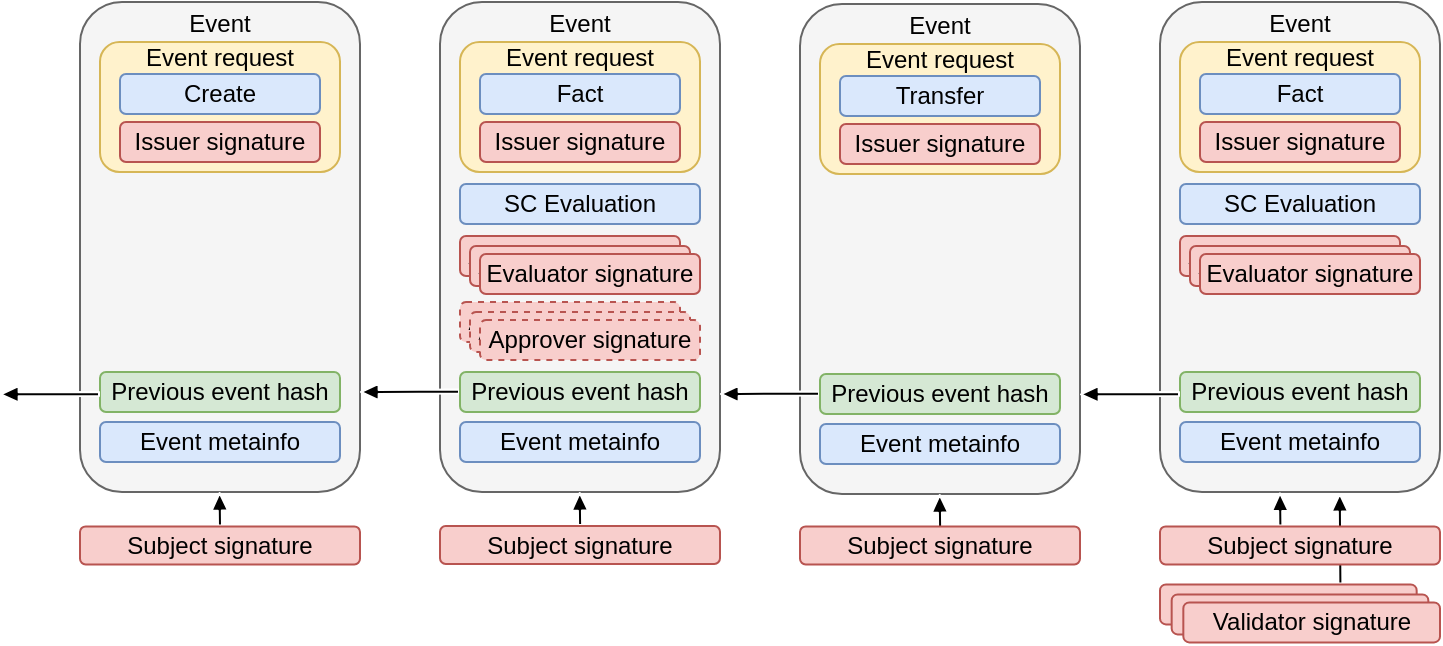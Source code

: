 <mxfile version="21.6.2" type="embed" pages="7">
    <diagram id="wN2xy4FyygL-9nP9fI8l" name="microledger-structure">
        <mxGraphModel dx="1042" dy="698" grid="1" gridSize="10" guides="1" tooltips="1" connect="1" arrows="1" fold="1" page="1" pageScale="1" pageWidth="850" pageHeight="1100" math="0" shadow="0">
            <root>
                <mxCell id="0"/>
                <mxCell id="1" parent="0"/>
                <mxCell id="Efit7yKSZAX8Uuk6TbB1-1" value="" style="group" parent="1" vertex="1" connectable="0">
                    <mxGeometry x="140" y="174" width="140" height="245" as="geometry"/>
                </mxCell>
                <mxCell id="Efit7yKSZAX8Uuk6TbB1-2" value="" style="rounded=1;whiteSpace=wrap;html=1;fillColor=#f5f5f5;fontColor=#333333;strokeColor=#666666;" parent="Efit7yKSZAX8Uuk6TbB1-1" vertex="1">
                    <mxGeometry width="140" height="245" as="geometry"/>
                </mxCell>
                <mxCell id="Efit7yKSZAX8Uuk6TbB1-3" value="&lt;div&gt;Previous event hash&lt;br&gt;&lt;/div&gt;" style="rounded=1;whiteSpace=wrap;html=1;fillColor=#d5e8d4;strokeColor=#82b366;" parent="Efit7yKSZAX8Uuk6TbB1-1" vertex="1">
                    <mxGeometry x="10" y="185" width="120" height="20" as="geometry"/>
                </mxCell>
                <mxCell id="Efit7yKSZAX8Uuk6TbB1-4" value="&lt;div&gt;Event metainfo&lt;br&gt;&lt;/div&gt;" style="rounded=1;whiteSpace=wrap;html=1;fillColor=#dae8fc;strokeColor=#6c8ebf;" parent="Efit7yKSZAX8Uuk6TbB1-1" vertex="1">
                    <mxGeometry x="10" y="210" width="120" height="20" as="geometry"/>
                </mxCell>
                <mxCell id="Efit7yKSZAX8Uuk6TbB1-5" value="Event" style="text;html=1;strokeColor=none;fillColor=none;align=center;verticalAlign=middle;whiteSpace=wrap;rounded=0;" parent="Efit7yKSZAX8Uuk6TbB1-1" vertex="1">
                    <mxGeometry x="40" y="6" width="60" height="10" as="geometry"/>
                </mxCell>
                <mxCell id="Efit7yKSZAX8Uuk6TbB1-6" value="" style="group" parent="Efit7yKSZAX8Uuk6TbB1-1" vertex="1" connectable="0">
                    <mxGeometry x="10" y="20" width="120" height="106" as="geometry"/>
                </mxCell>
                <mxCell id="Efit7yKSZAX8Uuk6TbB1-7" value="" style="group" parent="Efit7yKSZAX8Uuk6TbB1-6" vertex="1" connectable="0">
                    <mxGeometry width="120" height="65" as="geometry"/>
                </mxCell>
                <mxCell id="Efit7yKSZAX8Uuk6TbB1-8" value="&lt;div&gt;&lt;br&gt;&lt;/div&gt;" style="rounded=1;whiteSpace=wrap;html=1;fillColor=#fff2cc;strokeColor=#d6b656;" parent="Efit7yKSZAX8Uuk6TbB1-7" vertex="1">
                    <mxGeometry width="120" height="65" as="geometry"/>
                </mxCell>
                <mxCell id="Efit7yKSZAX8Uuk6TbB1-9" value="Event request" style="text;html=1;strokeColor=none;fillColor=none;align=center;verticalAlign=middle;whiteSpace=wrap;rounded=0;" parent="Efit7yKSZAX8Uuk6TbB1-7" vertex="1">
                    <mxGeometry x="15" y="3" width="90" height="10" as="geometry"/>
                </mxCell>
                <mxCell id="Efit7yKSZAX8Uuk6TbB1-10" value="&lt;div&gt;Issuer signature&lt;br&gt;&lt;/div&gt;" style="rounded=1;whiteSpace=wrap;html=1;fillColor=#f8cecc;strokeColor=#b85450;" parent="Efit7yKSZAX8Uuk6TbB1-7" vertex="1">
                    <mxGeometry x="10" y="40" width="100" height="20" as="geometry"/>
                </mxCell>
                <mxCell id="Efit7yKSZAX8Uuk6TbB1-11" value="&lt;div&gt;Create&lt;br&gt;&lt;/div&gt;" style="rounded=1;whiteSpace=wrap;html=1;fillColor=#dae8fc;strokeColor=#6c8ebf;" parent="Efit7yKSZAX8Uuk6TbB1-7" vertex="1">
                    <mxGeometry x="10" y="16" width="100" height="20" as="geometry"/>
                </mxCell>
                <mxCell id="Efit7yKSZAX8Uuk6TbB1-12" value="" style="group" parent="1" vertex="1" connectable="0">
                    <mxGeometry x="320" y="174" width="140" height="245" as="geometry"/>
                </mxCell>
                <mxCell id="Efit7yKSZAX8Uuk6TbB1-13" value="" style="rounded=1;whiteSpace=wrap;html=1;fillColor=#f5f5f5;fontColor=#333333;strokeColor=#666666;" parent="Efit7yKSZAX8Uuk6TbB1-12" vertex="1">
                    <mxGeometry width="140" height="245" as="geometry"/>
                </mxCell>
                <mxCell id="Efit7yKSZAX8Uuk6TbB1-14" value="&lt;div&gt;SC Evaluation&lt;br&gt;&lt;/div&gt;" style="rounded=1;whiteSpace=wrap;html=1;fillColor=#dae8fc;strokeColor=#6c8ebf;" parent="Efit7yKSZAX8Uuk6TbB1-12" vertex="1">
                    <mxGeometry x="10" y="91" width="120" height="20" as="geometry"/>
                </mxCell>
                <mxCell id="Efit7yKSZAX8Uuk6TbB1-15" value="" style="group" parent="Efit7yKSZAX8Uuk6TbB1-12" vertex="1" connectable="0">
                    <mxGeometry x="10" y="117" width="120" height="29" as="geometry"/>
                </mxCell>
                <mxCell id="Efit7yKSZAX8Uuk6TbB1-16" value="&lt;div&gt;Approver signature&lt;br&gt;&lt;/div&gt;" style="rounded=1;whiteSpace=wrap;html=1;fillColor=#f8cecc;strokeColor=#b85450;" parent="Efit7yKSZAX8Uuk6TbB1-15" vertex="1">
                    <mxGeometry width="110" height="20" as="geometry"/>
                </mxCell>
                <mxCell id="Efit7yKSZAX8Uuk6TbB1-17" value="&lt;div&gt;Approver signature&lt;br&gt;&lt;/div&gt;" style="rounded=1;whiteSpace=wrap;html=1;fillColor=#f8cecc;strokeColor=#b85450;" parent="Efit7yKSZAX8Uuk6TbB1-15" vertex="1">
                    <mxGeometry x="5" y="5" width="110" height="20" as="geometry"/>
                </mxCell>
                <mxCell id="Efit7yKSZAX8Uuk6TbB1-18" value="&lt;div&gt;Evaluator signature&lt;br&gt;&lt;/div&gt;" style="rounded=1;whiteSpace=wrap;html=1;fillColor=#f8cecc;strokeColor=#b85450;" parent="Efit7yKSZAX8Uuk6TbB1-15" vertex="1">
                    <mxGeometry x="10" y="9" width="110" height="20" as="geometry"/>
                </mxCell>
                <mxCell id="Efit7yKSZAX8Uuk6TbB1-19" value="&lt;div&gt;Event metainfo&lt;br&gt;&lt;/div&gt;" style="rounded=1;whiteSpace=wrap;html=1;fillColor=#dae8fc;strokeColor=#6c8ebf;" parent="Efit7yKSZAX8Uuk6TbB1-12" vertex="1">
                    <mxGeometry x="10" y="210" width="120" height="20" as="geometry"/>
                </mxCell>
                <mxCell id="Efit7yKSZAX8Uuk6TbB1-20" value="Event" style="text;html=1;strokeColor=none;fillColor=none;align=center;verticalAlign=middle;whiteSpace=wrap;rounded=0;" parent="Efit7yKSZAX8Uuk6TbB1-12" vertex="1">
                    <mxGeometry x="40" y="6" width="60" height="10" as="geometry"/>
                </mxCell>
                <mxCell id="Efit7yKSZAX8Uuk6TbB1-21" value="" style="group" parent="Efit7yKSZAX8Uuk6TbB1-12" vertex="1" connectable="0">
                    <mxGeometry x="10" y="20" width="120" height="106" as="geometry"/>
                </mxCell>
                <mxCell id="Efit7yKSZAX8Uuk6TbB1-22" value="" style="group" parent="Efit7yKSZAX8Uuk6TbB1-21" vertex="1" connectable="0">
                    <mxGeometry y="130" width="120" height="29" as="geometry"/>
                </mxCell>
                <mxCell id="Efit7yKSZAX8Uuk6TbB1-23" value="&lt;div&gt;Approver signature&lt;br&gt;&lt;/div&gt;" style="rounded=1;whiteSpace=wrap;html=1;fillColor=#f8cecc;strokeColor=#b85450;dashed=1;" parent="Efit7yKSZAX8Uuk6TbB1-22" vertex="1">
                    <mxGeometry width="110" height="20" as="geometry"/>
                </mxCell>
                <mxCell id="Efit7yKSZAX8Uuk6TbB1-24" value="&lt;div&gt;Approver signature&lt;br&gt;&lt;/div&gt;" style="rounded=1;whiteSpace=wrap;html=1;fillColor=#f8cecc;strokeColor=#b85450;dashed=1;" parent="Efit7yKSZAX8Uuk6TbB1-22" vertex="1">
                    <mxGeometry x="5" y="5" width="110" height="20" as="geometry"/>
                </mxCell>
                <mxCell id="Efit7yKSZAX8Uuk6TbB1-25" value="&lt;div&gt;Approver signature&lt;br&gt;&lt;/div&gt;" style="rounded=1;whiteSpace=wrap;html=1;fillColor=#f8cecc;strokeColor=#b85450;dashed=1;" parent="Efit7yKSZAX8Uuk6TbB1-22" vertex="1">
                    <mxGeometry x="10" y="9" width="110" height="20" as="geometry"/>
                </mxCell>
                <mxCell id="Efit7yKSZAX8Uuk6TbB1-26" value="" style="group" parent="Efit7yKSZAX8Uuk6TbB1-21" vertex="1" connectable="0">
                    <mxGeometry width="120" height="65" as="geometry"/>
                </mxCell>
                <mxCell id="Efit7yKSZAX8Uuk6TbB1-27" value="&lt;div&gt;&lt;br&gt;&lt;/div&gt;" style="rounded=1;whiteSpace=wrap;html=1;fillColor=#fff2cc;strokeColor=#d6b656;" parent="Efit7yKSZAX8Uuk6TbB1-26" vertex="1">
                    <mxGeometry width="120" height="65" as="geometry"/>
                </mxCell>
                <mxCell id="Efit7yKSZAX8Uuk6TbB1-28" value="Event request" style="text;html=1;strokeColor=none;fillColor=none;align=center;verticalAlign=middle;whiteSpace=wrap;rounded=0;" parent="Efit7yKSZAX8Uuk6TbB1-26" vertex="1">
                    <mxGeometry x="15" y="3" width="90" height="10" as="geometry"/>
                </mxCell>
                <mxCell id="Efit7yKSZAX8Uuk6TbB1-29" value="&lt;div&gt;Issuer signature&lt;br&gt;&lt;/div&gt;" style="rounded=1;whiteSpace=wrap;html=1;fillColor=#f8cecc;strokeColor=#b85450;" parent="Efit7yKSZAX8Uuk6TbB1-26" vertex="1">
                    <mxGeometry x="10" y="40" width="100" height="20" as="geometry"/>
                </mxCell>
                <mxCell id="Efit7yKSZAX8Uuk6TbB1-30" value="&lt;div&gt;Fact&lt;br&gt;&lt;/div&gt;" style="rounded=1;whiteSpace=wrap;html=1;fillColor=#dae8fc;strokeColor=#6c8ebf;" parent="Efit7yKSZAX8Uuk6TbB1-26" vertex="1">
                    <mxGeometry x="10" y="16" width="100" height="20" as="geometry"/>
                </mxCell>
                <mxCell id="Efit7yKSZAX8Uuk6TbB1-31" value="" style="shape=flexArrow;endArrow=classic;html=1;width=2;endSize=2.604;endWidth=5.2;fillColor=#000000;strokeColor=#FFFFFF;" parent="Efit7yKSZAX8Uuk6TbB1-12" edge="1">
                    <mxGeometry width="50" height="50" relative="1" as="geometry">
                        <mxPoint x="10" y="194.8" as="sourcePoint"/>
                        <mxPoint x="-40" y="195" as="targetPoint"/>
                    </mxGeometry>
                </mxCell>
                <mxCell id="Efit7yKSZAX8Uuk6TbB1-32" value="&lt;div&gt;Previous event hash&lt;br&gt;&lt;/div&gt;" style="rounded=1;whiteSpace=wrap;html=1;fillColor=#d5e8d4;strokeColor=#82b366;" parent="Efit7yKSZAX8Uuk6TbB1-12" vertex="1">
                    <mxGeometry x="10" y="185" width="120" height="20" as="geometry"/>
                </mxCell>
                <mxCell id="Efit7yKSZAX8Uuk6TbB1-33" value="" style="group" parent="1" vertex="1" connectable="0">
                    <mxGeometry x="500" y="175" width="140" height="245" as="geometry"/>
                </mxCell>
                <mxCell id="Efit7yKSZAX8Uuk6TbB1-34" value="" style="rounded=1;whiteSpace=wrap;html=1;fillColor=#f5f5f5;fontColor=#333333;strokeColor=#666666;" parent="Efit7yKSZAX8Uuk6TbB1-33" vertex="1">
                    <mxGeometry width="140" height="245" as="geometry"/>
                </mxCell>
                <mxCell id="Efit7yKSZAX8Uuk6TbB1-35" value="&lt;div&gt;Event metainfo&lt;br&gt;&lt;/div&gt;" style="rounded=1;whiteSpace=wrap;html=1;fillColor=#dae8fc;strokeColor=#6c8ebf;" parent="Efit7yKSZAX8Uuk6TbB1-33" vertex="1">
                    <mxGeometry x="10" y="210" width="120" height="20" as="geometry"/>
                </mxCell>
                <mxCell id="Efit7yKSZAX8Uuk6TbB1-36" value="Event" style="text;html=1;strokeColor=none;fillColor=none;align=center;verticalAlign=middle;whiteSpace=wrap;rounded=0;" parent="Efit7yKSZAX8Uuk6TbB1-33" vertex="1">
                    <mxGeometry x="40" y="6" width="60" height="10" as="geometry"/>
                </mxCell>
                <mxCell id="Efit7yKSZAX8Uuk6TbB1-37" value="" style="group" parent="Efit7yKSZAX8Uuk6TbB1-33" vertex="1" connectable="0">
                    <mxGeometry x="10" y="20" width="120" height="106" as="geometry"/>
                </mxCell>
                <mxCell id="Efit7yKSZAX8Uuk6TbB1-38" value="" style="group" parent="Efit7yKSZAX8Uuk6TbB1-37" vertex="1" connectable="0">
                    <mxGeometry width="120" height="65" as="geometry"/>
                </mxCell>
                <mxCell id="Efit7yKSZAX8Uuk6TbB1-39" value="&lt;div&gt;&lt;br&gt;&lt;/div&gt;" style="rounded=1;whiteSpace=wrap;html=1;fillColor=#fff2cc;strokeColor=#d6b656;" parent="Efit7yKSZAX8Uuk6TbB1-38" vertex="1">
                    <mxGeometry width="120" height="65" as="geometry"/>
                </mxCell>
                <mxCell id="Efit7yKSZAX8Uuk6TbB1-40" value="Event request" style="text;html=1;strokeColor=none;fillColor=none;align=center;verticalAlign=middle;whiteSpace=wrap;rounded=0;" parent="Efit7yKSZAX8Uuk6TbB1-38" vertex="1">
                    <mxGeometry x="15" y="3" width="90" height="10" as="geometry"/>
                </mxCell>
                <mxCell id="Efit7yKSZAX8Uuk6TbB1-41" value="&lt;div&gt;Issuer signature&lt;br&gt;&lt;/div&gt;" style="rounded=1;whiteSpace=wrap;html=1;fillColor=#f8cecc;strokeColor=#b85450;" parent="Efit7yKSZAX8Uuk6TbB1-38" vertex="1">
                    <mxGeometry x="10" y="40" width="100" height="20" as="geometry"/>
                </mxCell>
                <mxCell id="Efit7yKSZAX8Uuk6TbB1-42" value="&lt;div&gt;Transfer&lt;br&gt;&lt;/div&gt;" style="rounded=1;whiteSpace=wrap;html=1;fillColor=#dae8fc;strokeColor=#6c8ebf;" parent="Efit7yKSZAX8Uuk6TbB1-38" vertex="1">
                    <mxGeometry x="10" y="16" width="100" height="20" as="geometry"/>
                </mxCell>
                <mxCell id="Efit7yKSZAX8Uuk6TbB1-43" value="" style="shape=flexArrow;endArrow=classic;html=1;width=2;endSize=2.604;endWidth=5.2;fillColor=#000000;strokeColor=#FFFFFF;" parent="Efit7yKSZAX8Uuk6TbB1-33" edge="1">
                    <mxGeometry width="50" height="50" relative="1" as="geometry">
                        <mxPoint x="10" y="194.8" as="sourcePoint"/>
                        <mxPoint x="-40" y="195" as="targetPoint"/>
                    </mxGeometry>
                </mxCell>
                <mxCell id="Efit7yKSZAX8Uuk6TbB1-44" value="&lt;div&gt;Previous event hash&lt;br&gt;&lt;/div&gt;" style="rounded=1;whiteSpace=wrap;html=1;fillColor=#d5e8d4;strokeColor=#82b366;" parent="Efit7yKSZAX8Uuk6TbB1-33" vertex="1">
                    <mxGeometry x="10" y="185" width="120" height="20" as="geometry"/>
                </mxCell>
                <mxCell id="Efit7yKSZAX8Uuk6TbB1-45" value="" style="group" parent="1" vertex="1" connectable="0">
                    <mxGeometry x="680" y="174" width="140" height="245" as="geometry"/>
                </mxCell>
                <mxCell id="Efit7yKSZAX8Uuk6TbB1-46" value="" style="rounded=1;whiteSpace=wrap;html=1;fillColor=#f5f5f5;fontColor=#333333;strokeColor=#666666;" parent="Efit7yKSZAX8Uuk6TbB1-45" vertex="1">
                    <mxGeometry width="140" height="245" as="geometry"/>
                </mxCell>
                <mxCell id="Efit7yKSZAX8Uuk6TbB1-47" value="&lt;div&gt;SC Evaluation&lt;br&gt;&lt;/div&gt;" style="rounded=1;whiteSpace=wrap;html=1;fillColor=#dae8fc;strokeColor=#6c8ebf;" parent="Efit7yKSZAX8Uuk6TbB1-45" vertex="1">
                    <mxGeometry x="10" y="91" width="120" height="20" as="geometry"/>
                </mxCell>
                <mxCell id="Efit7yKSZAX8Uuk6TbB1-48" value="" style="group" parent="Efit7yKSZAX8Uuk6TbB1-45" vertex="1" connectable="0">
                    <mxGeometry x="10" y="117" width="120" height="29" as="geometry"/>
                </mxCell>
                <mxCell id="Efit7yKSZAX8Uuk6TbB1-49" value="&lt;div&gt;Approver signature&lt;br&gt;&lt;/div&gt;" style="rounded=1;whiteSpace=wrap;html=1;fillColor=#f8cecc;strokeColor=#b85450;" parent="Efit7yKSZAX8Uuk6TbB1-48" vertex="1">
                    <mxGeometry width="110" height="20" as="geometry"/>
                </mxCell>
                <mxCell id="Efit7yKSZAX8Uuk6TbB1-50" value="&lt;div&gt;Approver signature&lt;br&gt;&lt;/div&gt;" style="rounded=1;whiteSpace=wrap;html=1;fillColor=#f8cecc;strokeColor=#b85450;" parent="Efit7yKSZAX8Uuk6TbB1-48" vertex="1">
                    <mxGeometry x="5" y="5" width="110" height="20" as="geometry"/>
                </mxCell>
                <mxCell id="Efit7yKSZAX8Uuk6TbB1-51" value="&lt;div&gt;Evaluator signature&lt;br&gt;&lt;/div&gt;" style="rounded=1;whiteSpace=wrap;html=1;fillColor=#f8cecc;strokeColor=#b85450;" parent="Efit7yKSZAX8Uuk6TbB1-48" vertex="1">
                    <mxGeometry x="10" y="9" width="110" height="20" as="geometry"/>
                </mxCell>
                <mxCell id="Efit7yKSZAX8Uuk6TbB1-52" value="&lt;div&gt;Event metainfo&lt;br&gt;&lt;/div&gt;" style="rounded=1;whiteSpace=wrap;html=1;fillColor=#dae8fc;strokeColor=#6c8ebf;" parent="Efit7yKSZAX8Uuk6TbB1-45" vertex="1">
                    <mxGeometry x="10" y="210" width="120" height="20" as="geometry"/>
                </mxCell>
                <mxCell id="Efit7yKSZAX8Uuk6TbB1-53" value="Event" style="text;html=1;strokeColor=none;fillColor=none;align=center;verticalAlign=middle;whiteSpace=wrap;rounded=0;" parent="Efit7yKSZAX8Uuk6TbB1-45" vertex="1">
                    <mxGeometry x="40" y="6" width="60" height="10" as="geometry"/>
                </mxCell>
                <mxCell id="Efit7yKSZAX8Uuk6TbB1-54" value="" style="group" parent="Efit7yKSZAX8Uuk6TbB1-45" vertex="1" connectable="0">
                    <mxGeometry x="10" y="20" width="120" height="106" as="geometry"/>
                </mxCell>
                <mxCell id="Efit7yKSZAX8Uuk6TbB1-55" value="" style="group" parent="Efit7yKSZAX8Uuk6TbB1-54" vertex="1" connectable="0">
                    <mxGeometry width="120" height="65" as="geometry"/>
                </mxCell>
                <mxCell id="Efit7yKSZAX8Uuk6TbB1-56" value="&lt;div&gt;&lt;br&gt;&lt;/div&gt;" style="rounded=1;whiteSpace=wrap;html=1;fillColor=#fff2cc;strokeColor=#d6b656;" parent="Efit7yKSZAX8Uuk6TbB1-55" vertex="1">
                    <mxGeometry width="120" height="65" as="geometry"/>
                </mxCell>
                <mxCell id="Efit7yKSZAX8Uuk6TbB1-57" value="Event request" style="text;html=1;strokeColor=none;fillColor=none;align=center;verticalAlign=middle;whiteSpace=wrap;rounded=0;" parent="Efit7yKSZAX8Uuk6TbB1-55" vertex="1">
                    <mxGeometry x="15" y="3" width="90" height="10" as="geometry"/>
                </mxCell>
                <mxCell id="Efit7yKSZAX8Uuk6TbB1-58" value="&lt;div&gt;Issuer signature&lt;br&gt;&lt;/div&gt;" style="rounded=1;whiteSpace=wrap;html=1;fillColor=#f8cecc;strokeColor=#b85450;" parent="Efit7yKSZAX8Uuk6TbB1-55" vertex="1">
                    <mxGeometry x="10" y="40" width="100" height="20" as="geometry"/>
                </mxCell>
                <mxCell id="Efit7yKSZAX8Uuk6TbB1-59" value="&lt;div&gt;Fact&lt;br&gt;&lt;/div&gt;" style="rounded=1;whiteSpace=wrap;html=1;fillColor=#dae8fc;strokeColor=#6c8ebf;" parent="Efit7yKSZAX8Uuk6TbB1-55" vertex="1">
                    <mxGeometry x="10" y="16" width="100" height="20" as="geometry"/>
                </mxCell>
                <mxCell id="Efit7yKSZAX8Uuk6TbB1-60" value="&lt;div&gt;Previous event hash&lt;br&gt;&lt;/div&gt;" style="rounded=1;whiteSpace=wrap;html=1;fillColor=#d5e8d4;strokeColor=#82b366;" parent="Efit7yKSZAX8Uuk6TbB1-45" vertex="1">
                    <mxGeometry x="10" y="185" width="120" height="20" as="geometry"/>
                </mxCell>
                <mxCell id="Efit7yKSZAX8Uuk6TbB1-61" value="" style="shape=flexArrow;endArrow=classic;html=1;width=2;endSize=2.604;endWidth=5.2;fillColor=#000000;strokeColor=#FFFFFF;" parent="1" edge="1">
                    <mxGeometry width="50" height="50" relative="1" as="geometry">
                        <mxPoint x="690" y="370" as="sourcePoint"/>
                        <mxPoint x="640" y="370.2" as="targetPoint"/>
                    </mxGeometry>
                </mxCell>
                <mxCell id="Efit7yKSZAX8Uuk6TbB1-62" value="" style="shape=flexArrow;endArrow=classic;html=1;width=2;endSize=2.604;endWidth=5.2;fillColor=#000000;strokeColor=#FFFFFF;" parent="1" edge="1">
                    <mxGeometry width="50" height="50" relative="1" as="geometry">
                        <mxPoint x="150" y="370" as="sourcePoint"/>
                        <mxPoint x="100" y="370.2" as="targetPoint"/>
                    </mxGeometry>
                </mxCell>
                <mxCell id="Efit7yKSZAX8Uuk6TbB1-63" value="" style="shape=flexArrow;endArrow=classic;html=1;width=2;endSize=2.604;endWidth=5.2;fillColor=#000000;strokeColor=#FFFFFF;exitX=0.5;exitY=0;exitDx=0;exitDy=0;" parent="1" source="Efit7yKSZAX8Uuk6TbB1-64" edge="1">
                    <mxGeometry width="50" height="50" relative="1" as="geometry">
                        <mxPoint x="209.8" y="433.61" as="sourcePoint"/>
                        <mxPoint x="209.8" y="419" as="targetPoint"/>
                    </mxGeometry>
                </mxCell>
                <mxCell id="Efit7yKSZAX8Uuk6TbB1-64" value="&lt;div&gt;Subject signature&lt;br&gt;&lt;/div&gt;" style="rounded=1;whiteSpace=wrap;html=1;fillColor=#f8cecc;strokeColor=#b85450;" parent="1" vertex="1">
                    <mxGeometry x="140" y="436.19" width="140" height="19" as="geometry"/>
                </mxCell>
                <mxCell id="Efit7yKSZAX8Uuk6TbB1-65" value="" style="shape=flexArrow;endArrow=classic;html=1;width=2;endSize=2.604;endWidth=5.2;fillColor=#000000;strokeColor=#FFFFFF;exitX=0.5;exitY=0;exitDx=0;exitDy=0;" parent="1" edge="1">
                    <mxGeometry width="50" height="50" relative="1" as="geometry">
                        <mxPoint x="390.06" y="436" as="sourcePoint"/>
                        <mxPoint x="389.86" y="419" as="targetPoint"/>
                    </mxGeometry>
                </mxCell>
                <mxCell id="Efit7yKSZAX8Uuk6TbB1-66" value="&lt;div&gt;Subject signature&lt;br&gt;&lt;/div&gt;" style="rounded=1;whiteSpace=wrap;html=1;fillColor=#f8cecc;strokeColor=#b85450;" parent="1" vertex="1">
                    <mxGeometry x="320" y="436" width="140" height="19" as="geometry"/>
                </mxCell>
                <mxCell id="Efit7yKSZAX8Uuk6TbB1-67" value="" style="shape=flexArrow;endArrow=classic;html=1;width=2;endSize=2.604;endWidth=5.2;fillColor=#000000;strokeColor=#FFFFFF;exitX=0.5;exitY=0;exitDx=0;exitDy=0;" parent="1" edge="1">
                    <mxGeometry width="50" height="50" relative="1" as="geometry">
                        <mxPoint x="570.06" y="437" as="sourcePoint"/>
                        <mxPoint x="569.86" y="420" as="targetPoint"/>
                    </mxGeometry>
                </mxCell>
                <mxCell id="Efit7yKSZAX8Uuk6TbB1-68" value="&lt;div&gt;Subject signature&lt;br&gt;&lt;/div&gt;" style="rounded=1;whiteSpace=wrap;html=1;fillColor=#f8cecc;strokeColor=#b85450;" parent="1" vertex="1">
                    <mxGeometry x="500" y="436.19" width="140" height="19" as="geometry"/>
                </mxCell>
                <mxCell id="Efit7yKSZAX8Uuk6TbB1-69" value="" style="shape=flexArrow;endArrow=classic;html=1;width=2;endSize=2.604;endWidth=5.2;fillColor=#000000;strokeColor=#FFFFFF;exitX=0.5;exitY=0;exitDx=0;exitDy=0;" parent="1" edge="1">
                    <mxGeometry width="50" height="50" relative="1" as="geometry">
                        <mxPoint x="740.2" y="436.19" as="sourcePoint"/>
                        <mxPoint x="740" y="419.19" as="targetPoint"/>
                    </mxGeometry>
                </mxCell>
                <mxCell id="Efit7yKSZAX8Uuk6TbB1-70" value="" style="shape=flexArrow;endArrow=classic;html=1;width=2;endSize=2.604;endWidth=5.2;fillColor=#000000;strokeColor=#FFFFFF;exitX=0.5;exitY=0;exitDx=0;exitDy=0;entryX=0.642;entryY=1.002;entryDx=0;entryDy=0;entryPerimeter=0;" parent="1" target="Efit7yKSZAX8Uuk6TbB1-46" edge="1">
                    <mxGeometry width="50" height="50" relative="1" as="geometry">
                        <mxPoint x="770.2" y="465.19" as="sourcePoint"/>
                        <mxPoint x="770" y="420" as="targetPoint"/>
                    </mxGeometry>
                </mxCell>
                <mxCell id="Efit7yKSZAX8Uuk6TbB1-71" value="&lt;div&gt;Subject signature&lt;br&gt;&lt;/div&gt;" style="rounded=1;whiteSpace=wrap;html=1;fillColor=#f8cecc;strokeColor=#b85450;" parent="1" vertex="1">
                    <mxGeometry x="680" y="436.19" width="140" height="19" as="geometry"/>
                </mxCell>
                <mxCell id="Efit7yKSZAX8Uuk6TbB1-72" value="" style="group" parent="1" vertex="1" connectable="0">
                    <mxGeometry x="680" y="465.19" width="140" height="29" as="geometry"/>
                </mxCell>
                <mxCell id="Efit7yKSZAX8Uuk6TbB1-73" value="&lt;div&gt;Approver signature&lt;br&gt;&lt;/div&gt;" style="rounded=1;whiteSpace=wrap;html=1;fillColor=#f8cecc;strokeColor=#b85450;" parent="Efit7yKSZAX8Uuk6TbB1-72" vertex="1">
                    <mxGeometry width="128.333" height="20" as="geometry"/>
                </mxCell>
                <mxCell id="Efit7yKSZAX8Uuk6TbB1-74" value="&lt;div&gt;Approver signature&lt;br&gt;&lt;/div&gt;" style="rounded=1;whiteSpace=wrap;html=1;fillColor=#f8cecc;strokeColor=#b85450;" parent="Efit7yKSZAX8Uuk6TbB1-72" vertex="1">
                    <mxGeometry x="5.833" y="5" width="128.333" height="20" as="geometry"/>
                </mxCell>
                <mxCell id="Efit7yKSZAX8Uuk6TbB1-75" value="&lt;div&gt;Validator signature&lt;br&gt;&lt;/div&gt;" style="rounded=1;whiteSpace=wrap;html=1;fillColor=#f8cecc;strokeColor=#b85450;" parent="Efit7yKSZAX8Uuk6TbB1-72" vertex="1">
                    <mxGeometry x="11.667" y="9" width="128.333" height="20" as="geometry"/>
                </mxCell>
            </root>
        </mxGraphModel>
    </diagram>
    <diagram id="1zcTAVt1k4KSup7FvAfL" name="event-life-cycle">
        <mxGraphModel dx="1442" dy="698" grid="1" gridSize="10" guides="1" tooltips="1" connect="1" arrows="1" fold="1" page="0" pageScale="1" pageWidth="827" pageHeight="1169" math="0" shadow="0">
            <root>
                <mxCell id="3D7FDG2aXA9G618_Kong-0"/>
                <mxCell id="3D7FDG2aXA9G618_Kong-1" parent="3D7FDG2aXA9G618_Kong-0"/>
                <mxCell id="3D7FDG2aXA9G618_Kong-7" value="&lt;div style=&quot;&quot;&gt;&lt;div style=&quot;&quot;&gt;&lt;span style=&quot;font-size: 15px; background-color: initial;&quot;&gt;- S&lt;/span&gt;mart contract is executed by the evaluators.&lt;/div&gt;&lt;div style=&quot;&quot;&gt;- The evaluation&amp;nbsp;can result in success or failure&lt;/div&gt;&lt;/div&gt;" style="shape=rect;fillColor=#F7D59C;strokeColor=none;fontSize=15;html=1;whiteSpace=wrap;align=left;verticalAlign=top;spacing=5;rounded=0;" parent="3D7FDG2aXA9G618_Kong-1" vertex="1">
                    <mxGeometry x="-109.01" y="167.5" width="166.67" height="132.5" as="geometry"/>
                </mxCell>
                <mxCell id="3D7FDG2aXA9G618_Kong-10" value="&lt;div style=&quot;font-size: 15px;&quot;&gt;- Not all events require approval. It&amp;nbsp;is defined in the contract&lt;/div&gt;- The approver can accept the request or refuse it" style="shape=rect;fillColor=#FFBF80;strokeColor=none;fontSize=15;html=1;whiteSpace=wrap;align=left;verticalAlign=top;spacing=5;rounded=0;" parent="3D7FDG2aXA9G618_Kong-1" vertex="1">
                    <mxGeometry x="68.66" y="167.5" width="166.67" height="132.5" as="geometry"/>
                </mxCell>
                <mxCell id="zji8N-b991imn8FverHJ-0" value="" style="shape=step;perimeter=stepPerimeter;whiteSpace=wrap;html=1;fixedSize=1;size=10;fillColor=#EBD2B2;strokeColor=none;fontSize=17;fontColor=#FFFFFF;fontStyle=1;align=center;rounded=0;gradientColor=#FFC259;gradientDirection=east;shadow=0;labelBorderColor=none;labelBackgroundColor=none;" parent="3D7FDG2aXA9G618_Kong-1" vertex="1">
                    <mxGeometry x="-284.68" y="120" width="176.67" height="39.375" as="geometry"/>
                </mxCell>
                <mxCell id="zji8N-b991imn8FverHJ-1" value="&lt;div style=&quot;font-size: 15px;&quot;&gt;- Request is generated&lt;/div&gt;&lt;div style=&quot;font-size: 15px;&quot;&gt;- It can be originated by the issuer, which may be the owner or another network participant.&amp;nbsp;&lt;/div&gt;" style="shape=rect;fillColor=#F7E5CD;strokeColor=none;fontSize=15;html=1;whiteSpace=wrap;align=left;verticalAlign=top;spacing=5;rounded=0;" parent="3D7FDG2aXA9G618_Kong-1" vertex="1">
                    <mxGeometry x="-284.68" y="167.5" width="166.67" height="132.5" as="geometry"/>
                </mxCell>
                <mxCell id="PFTVn4rHt_c6S9Pr9B8e-0" value="" style="group" parent="3D7FDG2aXA9G618_Kong-1" vertex="1" connectable="0">
                    <mxGeometry x="68.657" y="120" width="176.67" height="184.69" as="geometry"/>
                </mxCell>
                <mxCell id="3D7FDG2aXA9G618_Kong-3" value="" style="shape=step;perimeter=stepPerimeter;whiteSpace=wrap;html=1;fixedSize=1;size=10;fillColor=#FF9A36;strokeColor=none;fontSize=17;fontColor=#FFFFFF;fontStyle=1;align=center;rounded=0;gradientColor=#FF8000;gradientDirection=east;" parent="PFTVn4rHt_c6S9Pr9B8e-0" vertex="1">
                    <mxGeometry x="1.421e-14" width="176.67" height="39.375" as="geometry"/>
                </mxCell>
                <mxCell id="MSrR4TBd-L7hS1zNSrKN-12" value="&lt;span style=&quot;font-size: 17px; font-weight: 700;&quot;&gt;3 - APPROVAL&lt;/span&gt;" style="text;html=1;strokeColor=none;fillColor=none;align=center;verticalAlign=middle;whiteSpace=wrap;rounded=0;shadow=1;labelBackgroundColor=none;labelBorderColor=none;fontColor=#000000;" parent="PFTVn4rHt_c6S9Pr9B8e-0" vertex="1">
                    <mxGeometry x="13.335" y="4.69" width="150" height="30" as="geometry"/>
                </mxCell>
                <mxCell id="MSrR4TBd-L7hS1zNSrKN-8" value="&lt;span style=&quot;font-size: 17px; font-weight: 700;&quot;&gt;3 - APPROVAL&lt;/span&gt;" style="text;html=1;strokeColor=none;fillColor=none;align=center;verticalAlign=middle;whiteSpace=wrap;rounded=0;shadow=0;labelBackgroundColor=none;labelBorderColor=none;fontColor=#FFFFFF;" parent="PFTVn4rHt_c6S9Pr9B8e-0" vertex="1">
                    <mxGeometry x="13.335" y="2.69" width="150" height="30" as="geometry"/>
                </mxCell>
                <mxCell id="MSrR4TBd-L7hS1zNSrKN-9" value="&lt;span style=&quot;font-size: 17px; font-weight: 700;&quot;&gt;1 - REQUEST&lt;/span&gt;" style="text;html=1;strokeColor=none;fillColor=none;align=center;verticalAlign=middle;whiteSpace=wrap;rounded=0;shadow=0;labelBackgroundColor=none;labelBorderColor=none;fontColor=#000000;" parent="3D7FDG2aXA9G618_Kong-1" vertex="1">
                    <mxGeometry x="-271.345" y="124.69" width="150" height="30" as="geometry"/>
                </mxCell>
                <mxCell id="MSrR4TBd-L7hS1zNSrKN-5" value="&lt;span style=&quot;font-size: 17px; font-weight: 700;&quot;&gt;1 - REQUEST&lt;/span&gt;" style="text;html=1;strokeColor=none;fillColor=none;align=center;verticalAlign=middle;whiteSpace=wrap;rounded=0;shadow=0;labelBackgroundColor=none;labelBorderColor=none;fontColor=#FFFFFF;" parent="3D7FDG2aXA9G618_Kong-1" vertex="1">
                    <mxGeometry x="-271.345" y="121.69" width="150" height="32" as="geometry"/>
                </mxCell>
                <mxCell id="3D7FDG2aXA9G618_Kong-2" value="" style="shape=step;perimeter=stepPerimeter;whiteSpace=wrap;html=1;fixedSize=1;size=10;fillColor=#FFC259;strokeColor=none;fontSize=17;fontColor=#FFFFFF;fontStyle=1;align=center;rounded=0;gradientColor=#FF9A36;gradientDirection=east;" parent="3D7FDG2aXA9G618_Kong-1" vertex="1">
                    <mxGeometry x="-108.01" y="120" width="176.67" height="39.375" as="geometry"/>
                </mxCell>
                <mxCell id="MSrR4TBd-L7hS1zNSrKN-11" value="&lt;span style=&quot;font-weight: 700; font-size: 17px;&quot;&gt;2 - EVALUATION&lt;/span&gt;" style="text;html=1;strokeColor=none;fillColor=none;align=center;verticalAlign=middle;whiteSpace=wrap;rounded=0;shadow=1;labelBackgroundColor=none;labelBorderColor=none;fontColor=#000000;" parent="3D7FDG2aXA9G618_Kong-1" vertex="1">
                    <mxGeometry x="-94.675" y="124.69" width="150" height="30" as="geometry"/>
                </mxCell>
                <mxCell id="MSrR4TBd-L7hS1zNSrKN-7" value="&lt;span style=&quot;font-size: 17px; font-weight: 700;&quot;&gt;2 - EVALUATION&lt;/span&gt;" style="text;html=1;strokeColor=none;fillColor=none;align=center;verticalAlign=middle;whiteSpace=wrap;rounded=0;shadow=0;labelBackgroundColor=none;labelBorderColor=none;fontColor=#FFFFFF;" parent="3D7FDG2aXA9G618_Kong-1" vertex="1">
                    <mxGeometry x="-94.675" y="123.25" width="150" height="30" as="geometry"/>
                </mxCell>
                <mxCell id="3D7FDG2aXA9G618_Kong-4" value="" style="shape=step;perimeter=stepPerimeter;whiteSpace=wrap;html=1;fixedSize=1;size=10;fillColor=#FF8000;strokeColor=none;fontSize=17;fontColor=#FFFFFF;fontStyle=1;align=center;rounded=0;gradientColor=#994C00;gradientDirection=east;" parent="3D7FDG2aXA9G618_Kong-1" vertex="1">
                    <mxGeometry x="245.66" y="120" width="176.67" height="39.38" as="geometry"/>
                </mxCell>
                <mxCell id="3D7FDG2aXA9G618_Kong-13" value="&lt;div style=&quot;font-size: 15px;&quot;&gt;&lt;div style=&quot;border-color: var(--border-color); font-size: 15px;&quot;&gt;&lt;div style=&quot;border-color: var(--border-color);&quot;&gt;- Owner generates the event&lt;/div&gt;&lt;div style=&quot;border-color: var(--border-color);&quot;&gt;- Includes the signature of the subject to give guarantees&lt;/div&gt;&lt;/div&gt;&lt;/div&gt;" style="shape=rect;fillColor=#EBC7A5;strokeColor=none;fontSize=15;html=1;whiteSpace=wrap;align=left;verticalAlign=top;spacing=5;rounded=0;" parent="3D7FDG2aXA9G618_Kong-1" vertex="1">
                    <mxGeometry x="245.33" y="167.5" width="166.67" height="132.5" as="geometry"/>
                </mxCell>
                <mxCell id="MSrR4TBd-L7hS1zNSrKN-10" value="&lt;span style=&quot;font-size: 17px; font-weight: 700;&quot;&gt;4 - COMPOSITION&lt;/span&gt;" style="text;html=1;strokeColor=none;fillColor=none;align=center;verticalAlign=middle;whiteSpace=wrap;rounded=0;shadow=1;labelBackgroundColor=none;labelBorderColor=none;fontColor=#000000;" parent="3D7FDG2aXA9G618_Kong-1" vertex="1">
                    <mxGeometry x="258.995" y="124.69" width="150" height="30" as="geometry"/>
                </mxCell>
                <mxCell id="MSrR4TBd-L7hS1zNSrKN-6" value="&lt;span style=&quot;font-size: 17px; font-weight: 700;&quot;&gt;4 - COMPOSITION&lt;/span&gt;" style="text;html=1;strokeColor=none;fillColor=none;align=center;verticalAlign=middle;whiteSpace=wrap;rounded=0;shadow=0;labelBackgroundColor=none;labelBorderColor=none;fontColor=#FFFFFF;" parent="3D7FDG2aXA9G618_Kong-1" vertex="1">
                    <mxGeometry x="258.995" y="122.69" width="150" height="30" as="geometry"/>
                </mxCell>
                <mxCell id="VXS1nXUSuqMABbqbhZp8-0" value="" style="shape=step;perimeter=stepPerimeter;whiteSpace=wrap;html=1;fixedSize=1;size=10;fillColor=#994C00;strokeColor=none;fontSize=17;fontColor=#FFFFFF;fontStyle=1;align=center;rounded=0;gradientColor=#522900;gradientDirection=east;" parent="3D7FDG2aXA9G618_Kong-1" vertex="1">
                    <mxGeometry x="422.33" y="120" width="176.67" height="39.38" as="geometry"/>
                </mxCell>
                <mxCell id="VXS1nXUSuqMABbqbhZp8-2" value="&lt;span style=&quot;font-size: 17px; font-weight: 700;&quot;&gt;5 - VALIDATION&lt;/span&gt;" style="text;html=1;strokeColor=none;fillColor=none;align=center;verticalAlign=middle;whiteSpace=wrap;rounded=0;shadow=1;labelBackgroundColor=none;labelBorderColor=none;fontColor=#000000;" parent="3D7FDG2aXA9G618_Kong-1" vertex="1">
                    <mxGeometry x="436.665" y="125.69" width="150" height="30" as="geometry"/>
                </mxCell>
                <mxCell id="VXS1nXUSuqMABbqbhZp8-3" value="&lt;span style=&quot;font-size: 17px; font-weight: 700;&quot;&gt;5 - VALIDATION&lt;/span&gt;" style="text;html=1;strokeColor=none;fillColor=none;align=center;verticalAlign=middle;whiteSpace=wrap;rounded=0;shadow=0;labelBackgroundColor=none;labelBorderColor=none;fontColor=#FFFFFF;" parent="3D7FDG2aXA9G618_Kong-1" vertex="1">
                    <mxGeometry x="440" y="124.25" width="145.66" height="30" as="geometry"/>
                </mxCell>
                <mxCell id="19" value="" style="shape=step;perimeter=stepPerimeter;whiteSpace=wrap;html=1;fixedSize=1;size=10;fillColor=#663300;strokeColor=none;fontSize=17;fontColor=#FFFFFF;fontStyle=1;align=center;rounded=0;gradientColor=#522900;gradientDirection=east;" parent="3D7FDG2aXA9G618_Kong-1" vertex="1">
                    <mxGeometry x="599" y="120" width="176.67" height="39.38" as="geometry"/>
                </mxCell>
                <mxCell id="20" value="&lt;div style=&quot;font-size: 15px; line-height: 140%;&quot;&gt;&lt;div style=&quot;line-height: 140%;&quot;&gt;- Distribution of the event to witnesses&lt;/div&gt;&lt;div style=&quot;line-height: 140%;&quot;&gt;- Witnesses check the cryptographic validity of the chain&lt;/div&gt;&lt;/div&gt;" style="shape=rect;fillColor=#c8aa8d;strokeColor=none;fontSize=16;html=1;whiteSpace=wrap;align=left;verticalAlign=top;spacing=5;rounded=0;" parent="3D7FDG2aXA9G618_Kong-1" vertex="1">
                    <mxGeometry x="599" y="167.5" width="166.67" height="132.5" as="geometry"/>
                </mxCell>
                <mxCell id="21" value="&lt;span style=&quot;font-weight: 700; font-size: 17px;&quot;&gt;6 - DISTRIBUTION&lt;/span&gt;" style="text;html=1;strokeColor=none;fillColor=none;align=center;verticalAlign=middle;whiteSpace=wrap;rounded=0;shadow=1;labelBackgroundColor=none;labelBorderColor=none;fontColor=#000000;" parent="3D7FDG2aXA9G618_Kong-1" vertex="1">
                    <mxGeometry x="613.335" y="125.69" width="150" height="30" as="geometry"/>
                </mxCell>
                <mxCell id="22" value="&lt;span style=&quot;font-size: 17px; font-weight: 700;&quot;&gt;6 - DISTRIBUTION&lt;/span&gt;" style="text;html=1;strokeColor=none;fillColor=none;align=center;verticalAlign=middle;whiteSpace=wrap;rounded=0;shadow=0;labelBackgroundColor=none;labelBorderColor=none;fontColor=#FFFFFF;" parent="3D7FDG2aXA9G618_Kong-1" vertex="1">
                    <mxGeometry x="612.335" y="124.25" width="150" height="30" as="geometry"/>
                </mxCell>
                <mxCell id="23" value="&lt;div style=&quot;font-size: 15px;&quot;&gt;&lt;div style=&quot;border-color: var(--border-color); font-size: 15px;&quot;&gt;- Validators sign up to provide single chain guarantees&lt;/div&gt;&lt;div style=&quot;border-color: var(--border-color); font-size: 15px;&quot;&gt;- Governance defines the required signatures&lt;/div&gt;&lt;div style=&quot;border-color: var(--border-color); font-size: 15px;&quot;&gt;&lt;br&gt;&lt;/div&gt;&lt;/div&gt;" style="shape=rect;fillColor=#E6C3A2;strokeColor=none;fontSize=15;html=1;whiteSpace=wrap;align=left;verticalAlign=top;spacing=5;rounded=0;" parent="3D7FDG2aXA9G618_Kong-1" vertex="1">
                    <mxGeometry x="422.33" y="167.5" width="166.67" height="132.5" as="geometry"/>
                </mxCell>
            </root>
        </mxGraphModel>
    </diagram>
    <diagram name="elc-request" id="ZH4E3X_eIG_NYbIEjOJw">
        <mxGraphModel dx="1042" dy="698" grid="1" gridSize="10" guides="1" tooltips="1" connect="1" arrows="1" fold="1" page="1" pageScale="1" pageWidth="827" pageHeight="1169" math="0" shadow="0">
            <root>
                <mxCell id="dDCduzP2diUJze8aiC3Q-0"/>
                <mxCell id="dDCduzP2diUJze8aiC3Q-1" parent="dDCduzP2diUJze8aiC3Q-0"/>
                <mxCell id="dDCduzP2diUJze8aiC3Q-3" value="" style="group" parent="dDCduzP2diUJze8aiC3Q-1" vertex="1" connectable="0">
                    <mxGeometry x="200" y="240" width="120" height="65" as="geometry"/>
                </mxCell>
                <mxCell id="dDCduzP2diUJze8aiC3Q-4" value="&lt;div&gt;&lt;br&gt;&lt;/div&gt;" style="rounded=1;whiteSpace=wrap;html=1;fillColor=#fff2cc;strokeColor=#d6b656;" parent="dDCduzP2diUJze8aiC3Q-3" vertex="1">
                    <mxGeometry width="120" height="65" as="geometry"/>
                </mxCell>
                <mxCell id="dDCduzP2diUJze8aiC3Q-5" value="Event request" style="text;html=1;strokeColor=none;fillColor=none;align=center;verticalAlign=middle;whiteSpace=wrap;rounded=0;" parent="dDCduzP2diUJze8aiC3Q-3" vertex="1">
                    <mxGeometry x="15" y="3" width="90" height="10" as="geometry"/>
                </mxCell>
                <mxCell id="dDCduzP2diUJze8aiC3Q-6" value="&lt;div&gt;Issuer signature&lt;br&gt;&lt;/div&gt;" style="rounded=1;whiteSpace=wrap;html=1;fillColor=#f8cecc;strokeColor=#b85450;" parent="dDCduzP2diUJze8aiC3Q-3" vertex="1">
                    <mxGeometry x="10" y="40" width="100" height="20" as="geometry"/>
                </mxCell>
                <mxCell id="dDCduzP2diUJze8aiC3Q-7" value="&lt;div&gt;Content&lt;br&gt;&lt;/div&gt;" style="rounded=1;whiteSpace=wrap;html=1;fillColor=#dae8fc;strokeColor=#6c8ebf;" parent="dDCduzP2diUJze8aiC3Q-3" vertex="1">
                    <mxGeometry x="10" y="16" width="100" height="20" as="geometry"/>
                </mxCell>
            </root>
        </mxGraphModel>
    </diagram>
    <diagram name="elc-evaluation" id="AsrzIm6SdnclgwIAGEOo">
        <mxGraphModel dx="1042" dy="698" grid="1" gridSize="10" guides="1" tooltips="1" connect="1" arrows="1" fold="1" page="1" pageScale="1" pageWidth="827" pageHeight="1169" math="0" shadow="0">
            <root>
                <mxCell id="cXmYUZExyujZA-oBRV5s-0"/>
                <mxCell id="cXmYUZExyujZA-oBRV5s-1" parent="cXmYUZExyujZA-oBRV5s-0"/>
                <mxCell id="cXmYUZExyujZA-oBRV5s-2" value="" style="group" parent="cXmYUZExyujZA-oBRV5s-1" vertex="1" connectable="0">
                    <mxGeometry x="200" y="240" width="120" height="65" as="geometry"/>
                </mxCell>
                <mxCell id="cXmYUZExyujZA-oBRV5s-3" value="&lt;div&gt;&lt;br&gt;&lt;/div&gt;" style="rounded=1;whiteSpace=wrap;html=1;fillColor=#fff2cc;strokeColor=#d6b656;" parent="cXmYUZExyujZA-oBRV5s-2" vertex="1">
                    <mxGeometry width="120" height="65" as="geometry"/>
                </mxCell>
                <mxCell id="cXmYUZExyujZA-oBRV5s-4" value="Event request" style="text;html=1;strokeColor=none;fillColor=none;align=center;verticalAlign=middle;whiteSpace=wrap;rounded=0;" parent="cXmYUZExyujZA-oBRV5s-2" vertex="1">
                    <mxGeometry x="15" y="3" width="90" height="10" as="geometry"/>
                </mxCell>
                <mxCell id="cXmYUZExyujZA-oBRV5s-5" value="&lt;div&gt;Issuer signature&lt;br&gt;&lt;/div&gt;" style="rounded=1;whiteSpace=wrap;html=1;fillColor=#f8cecc;strokeColor=#b85450;" parent="cXmYUZExyujZA-oBRV5s-2" vertex="1">
                    <mxGeometry x="10" y="40" width="100" height="20" as="geometry"/>
                </mxCell>
                <mxCell id="cXmYUZExyujZA-oBRV5s-6" value="&lt;div&gt;Content&lt;br&gt;&lt;/div&gt;" style="rounded=1;whiteSpace=wrap;html=1;fillColor=#dae8fc;strokeColor=#6c8ebf;" parent="cXmYUZExyujZA-oBRV5s-2" vertex="1">
                    <mxGeometry x="10" y="16" width="100" height="20" as="geometry"/>
                </mxCell>
                <mxCell id="5my_tuSzHbJQDK8lOk4c-0" value="" style="shape=flexArrow;endArrow=classic;html=1;fillColor=#A1A1A1;strokeColor=#FFFFFF;width=7.222;endSize=4.203;endWidth=11.883;strokeWidth=2;" parent="cXmYUZExyujZA-oBRV5s-1" edge="1">
                    <mxGeometry width="50" height="50" relative="1" as="geometry">
                        <mxPoint x="340" y="272.21" as="sourcePoint"/>
                        <mxPoint x="370" y="272.21" as="targetPoint"/>
                    </mxGeometry>
                </mxCell>
                <mxCell id="a7J69fxyCUQkMAS_iBGZ-0" value="&lt;div&gt;SC Evaluation&lt;br&gt;&lt;/div&gt;" style="rounded=1;whiteSpace=wrap;html=1;fillColor=#dae8fc;strokeColor=#6c8ebf;" parent="cXmYUZExyujZA-oBRV5s-1" vertex="1">
                    <mxGeometry x="380" y="280.5" width="120" height="20" as="geometry"/>
                </mxCell>
                <mxCell id="a7J69fxyCUQkMAS_iBGZ-1" value="" style="group" parent="cXmYUZExyujZA-oBRV5s-1" vertex="1" connectable="0">
                    <mxGeometry x="380" y="306.5" width="120" height="29" as="geometry"/>
                </mxCell>
                <mxCell id="a7J69fxyCUQkMAS_iBGZ-2" value="&lt;div&gt;Approver signature&lt;br&gt;&lt;/div&gt;" style="rounded=1;whiteSpace=wrap;html=1;fillColor=#f8cecc;strokeColor=#b85450;" parent="a7J69fxyCUQkMAS_iBGZ-1" vertex="1">
                    <mxGeometry width="110" height="20" as="geometry"/>
                </mxCell>
                <mxCell id="a7J69fxyCUQkMAS_iBGZ-3" value="&lt;div&gt;Approver signature&lt;br&gt;&lt;/div&gt;" style="rounded=1;whiteSpace=wrap;html=1;fillColor=#f8cecc;strokeColor=#b85450;" parent="a7J69fxyCUQkMAS_iBGZ-1" vertex="1">
                    <mxGeometry x="5" y="5" width="110" height="20" as="geometry"/>
                </mxCell>
                <mxCell id="a7J69fxyCUQkMAS_iBGZ-4" value="&lt;div&gt;Evaluator signature&lt;br&gt;&lt;/div&gt;" style="rounded=1;whiteSpace=wrap;html=1;fillColor=#f8cecc;strokeColor=#b85450;" parent="a7J69fxyCUQkMAS_iBGZ-1" vertex="1">
                    <mxGeometry x="10" y="9" width="110" height="20" as="geometry"/>
                </mxCell>
                <mxCell id="a7J69fxyCUQkMAS_iBGZ-5" value="" style="group" parent="cXmYUZExyujZA-oBRV5s-1" vertex="1" connectable="0">
                    <mxGeometry x="380" y="209.5" width="120" height="106" as="geometry"/>
                </mxCell>
                <mxCell id="a7J69fxyCUQkMAS_iBGZ-10" value="" style="group" parent="a7J69fxyCUQkMAS_iBGZ-5" vertex="1" connectable="0">
                    <mxGeometry width="120" height="65" as="geometry"/>
                </mxCell>
                <mxCell id="a7J69fxyCUQkMAS_iBGZ-11" value="&lt;div&gt;&lt;br&gt;&lt;/div&gt;" style="rounded=1;whiteSpace=wrap;html=1;fillColor=#fff2cc;strokeColor=#d6b656;" parent="a7J69fxyCUQkMAS_iBGZ-10" vertex="1">
                    <mxGeometry width="120" height="65" as="geometry"/>
                </mxCell>
                <mxCell id="a7J69fxyCUQkMAS_iBGZ-12" value="Event request" style="text;html=1;strokeColor=none;fillColor=none;align=center;verticalAlign=middle;whiteSpace=wrap;rounded=0;" parent="a7J69fxyCUQkMAS_iBGZ-10" vertex="1">
                    <mxGeometry x="15" y="3" width="90" height="10" as="geometry"/>
                </mxCell>
                <mxCell id="a7J69fxyCUQkMAS_iBGZ-13" value="&lt;div&gt;Issuer signature&lt;br&gt;&lt;/div&gt;" style="rounded=1;whiteSpace=wrap;html=1;fillColor=#f8cecc;strokeColor=#b85450;" parent="a7J69fxyCUQkMAS_iBGZ-10" vertex="1">
                    <mxGeometry x="10" y="40" width="100" height="20" as="geometry"/>
                </mxCell>
                <mxCell id="a7J69fxyCUQkMAS_iBGZ-14" value="&lt;div&gt;Content&lt;br&gt;&lt;/div&gt;" style="rounded=1;whiteSpace=wrap;html=1;fillColor=#dae8fc;strokeColor=#6c8ebf;" parent="a7J69fxyCUQkMAS_iBGZ-10" vertex="1">
                    <mxGeometry x="10" y="16" width="100" height="20" as="geometry"/>
                </mxCell>
            </root>
        </mxGraphModel>
    </diagram>
    <diagram name="elc-approval" id="gNj-EA2J8fHijZxM0nG6">
        <mxGraphModel dx="1042" dy="698" grid="1" gridSize="10" guides="1" tooltips="1" connect="1" arrows="1" fold="1" page="1" pageScale="1" pageWidth="827" pageHeight="1169" math="0" shadow="0">
            <root>
                <mxCell id="Jkv9Ta_9DxzxKRtZIUc8-0"/>
                <mxCell id="Jkv9Ta_9DxzxKRtZIUc8-1" parent="Jkv9Ta_9DxzxKRtZIUc8-0"/>
                <mxCell id="Fe2oI4KlQcdRfVV00aIn-0" value="" style="group" parent="Jkv9Ta_9DxzxKRtZIUc8-1" vertex="1" connectable="0">
                    <mxGeometry x="200" y="240" width="120" height="65" as="geometry"/>
                </mxCell>
                <mxCell id="Fe2oI4KlQcdRfVV00aIn-1" value="&lt;div&gt;&lt;br&gt;&lt;/div&gt;" style="rounded=1;whiteSpace=wrap;html=1;fillColor=#fff2cc;strokeColor=#d6b656;" parent="Fe2oI4KlQcdRfVV00aIn-0" vertex="1">
                    <mxGeometry width="120" height="65" as="geometry"/>
                </mxCell>
                <mxCell id="Fe2oI4KlQcdRfVV00aIn-2" value="Event request" style="text;html=1;strokeColor=none;fillColor=none;align=center;verticalAlign=middle;whiteSpace=wrap;rounded=0;" parent="Fe2oI4KlQcdRfVV00aIn-0" vertex="1">
                    <mxGeometry x="15" y="3" width="90" height="10" as="geometry"/>
                </mxCell>
                <mxCell id="Fe2oI4KlQcdRfVV00aIn-3" value="&lt;div&gt;Issuer signature&lt;br&gt;&lt;/div&gt;" style="rounded=1;whiteSpace=wrap;html=1;fillColor=#f8cecc;strokeColor=#b85450;" parent="Fe2oI4KlQcdRfVV00aIn-0" vertex="1">
                    <mxGeometry x="10" y="40" width="100" height="20" as="geometry"/>
                </mxCell>
                <mxCell id="Fe2oI4KlQcdRfVV00aIn-4" value="&lt;div&gt;Content&lt;br&gt;&lt;/div&gt;" style="rounded=1;whiteSpace=wrap;html=1;fillColor=#dae8fc;strokeColor=#6c8ebf;" parent="Fe2oI4KlQcdRfVV00aIn-0" vertex="1">
                    <mxGeometry x="10" y="16" width="100" height="20" as="geometry"/>
                </mxCell>
                <mxCell id="Fe2oI4KlQcdRfVV00aIn-5" value="" style="shape=flexArrow;endArrow=classic;html=1;fillColor=#A1A1A1;strokeColor=#FFFFFF;width=7.222;endSize=4.203;endWidth=11.883;strokeWidth=2;" parent="Jkv9Ta_9DxzxKRtZIUc8-1" edge="1">
                    <mxGeometry width="50" height="50" relative="1" as="geometry">
                        <mxPoint x="340" y="272.21" as="sourcePoint"/>
                        <mxPoint x="370" y="272.21" as="targetPoint"/>
                    </mxGeometry>
                </mxCell>
                <mxCell id="Fe2oI4KlQcdRfVV00aIn-6" value="&lt;div&gt;SC Evaluation&lt;br&gt;&lt;/div&gt;" style="rounded=1;whiteSpace=wrap;html=1;fillColor=#dae8fc;strokeColor=#6c8ebf;" parent="Jkv9Ta_9DxzxKRtZIUc8-1" vertex="1">
                    <mxGeometry x="380" y="281" width="120" height="20" as="geometry"/>
                </mxCell>
                <mxCell id="Fe2oI4KlQcdRfVV00aIn-7" value="" style="group" parent="Jkv9Ta_9DxzxKRtZIUc8-1" vertex="1" connectable="0">
                    <mxGeometry x="380" y="307" width="120" height="29" as="geometry"/>
                </mxCell>
                <mxCell id="Fe2oI4KlQcdRfVV00aIn-8" value="&lt;div&gt;Approver signature&lt;br&gt;&lt;/div&gt;" style="rounded=1;whiteSpace=wrap;html=1;fillColor=#f8cecc;strokeColor=#b85450;" parent="Fe2oI4KlQcdRfVV00aIn-7" vertex="1">
                    <mxGeometry width="110" height="20" as="geometry"/>
                </mxCell>
                <mxCell id="Fe2oI4KlQcdRfVV00aIn-9" value="&lt;div&gt;Approver signature&lt;br&gt;&lt;/div&gt;" style="rounded=1;whiteSpace=wrap;html=1;fillColor=#f8cecc;strokeColor=#b85450;" parent="Fe2oI4KlQcdRfVV00aIn-7" vertex="1">
                    <mxGeometry x="5" y="5" width="110" height="20" as="geometry"/>
                </mxCell>
                <mxCell id="Fe2oI4KlQcdRfVV00aIn-10" value="&lt;div&gt;Evaluator signature&lt;br&gt;&lt;/div&gt;" style="rounded=1;whiteSpace=wrap;html=1;fillColor=#f8cecc;strokeColor=#b85450;" parent="Fe2oI4KlQcdRfVV00aIn-7" vertex="1">
                    <mxGeometry x="10" y="9" width="110" height="20" as="geometry"/>
                </mxCell>
                <mxCell id="Fe2oI4KlQcdRfVV00aIn-11" value="" style="group" parent="Jkv9Ta_9DxzxKRtZIUc8-1" vertex="1" connectable="0">
                    <mxGeometry x="380" y="210" width="120" height="106" as="geometry"/>
                </mxCell>
                <mxCell id="Fe2oI4KlQcdRfVV00aIn-16" value="" style="group" parent="Fe2oI4KlQcdRfVV00aIn-11" vertex="1" connectable="0">
                    <mxGeometry width="120" height="65" as="geometry"/>
                </mxCell>
                <mxCell id="Fe2oI4KlQcdRfVV00aIn-17" value="&lt;div&gt;&lt;br&gt;&lt;/div&gt;" style="rounded=1;whiteSpace=wrap;html=1;fillColor=#fff2cc;strokeColor=#d6b656;" parent="Fe2oI4KlQcdRfVV00aIn-16" vertex="1">
                    <mxGeometry width="120" height="65" as="geometry"/>
                </mxCell>
                <mxCell id="Fe2oI4KlQcdRfVV00aIn-18" value="Event request" style="text;html=1;strokeColor=none;fillColor=none;align=center;verticalAlign=middle;whiteSpace=wrap;rounded=0;" parent="Fe2oI4KlQcdRfVV00aIn-16" vertex="1">
                    <mxGeometry x="15" y="3" width="90" height="10" as="geometry"/>
                </mxCell>
                <mxCell id="Fe2oI4KlQcdRfVV00aIn-19" value="&lt;div&gt;Issuer signature&lt;br&gt;&lt;/div&gt;" style="rounded=1;whiteSpace=wrap;html=1;fillColor=#f8cecc;strokeColor=#b85450;" parent="Fe2oI4KlQcdRfVV00aIn-16" vertex="1">
                    <mxGeometry x="10" y="40" width="100" height="20" as="geometry"/>
                </mxCell>
                <mxCell id="Fe2oI4KlQcdRfVV00aIn-20" value="&lt;div&gt;Content&lt;br&gt;&lt;/div&gt;" style="rounded=1;whiteSpace=wrap;html=1;fillColor=#dae8fc;strokeColor=#6c8ebf;" parent="Fe2oI4KlQcdRfVV00aIn-16" vertex="1">
                    <mxGeometry x="10" y="16" width="100" height="20" as="geometry"/>
                </mxCell>
                <mxCell id="cKO1LUFA7jyjhBIiOJDx-0" value="&lt;div&gt;SC Evaluation&lt;br&gt;&lt;/div&gt;" style="rounded=1;whiteSpace=wrap;html=1;fillColor=#dae8fc;strokeColor=#6c8ebf;" parent="Jkv9Ta_9DxzxKRtZIUc8-1" vertex="1">
                    <mxGeometry x="570" y="261" width="120" height="20" as="geometry"/>
                </mxCell>
                <mxCell id="cKO1LUFA7jyjhBIiOJDx-1" value="" style="group" parent="Jkv9Ta_9DxzxKRtZIUc8-1" vertex="1" connectable="0">
                    <mxGeometry x="570" y="287" width="120" height="29" as="geometry"/>
                </mxCell>
                <mxCell id="cKO1LUFA7jyjhBIiOJDx-2" value="&lt;div&gt;Approver signature&lt;br&gt;&lt;/div&gt;" style="rounded=1;whiteSpace=wrap;html=1;fillColor=#f8cecc;strokeColor=#b85450;" parent="cKO1LUFA7jyjhBIiOJDx-1" vertex="1">
                    <mxGeometry width="110" height="20" as="geometry"/>
                </mxCell>
                <mxCell id="cKO1LUFA7jyjhBIiOJDx-3" value="&lt;div&gt;Approver signature&lt;br&gt;&lt;/div&gt;" style="rounded=1;whiteSpace=wrap;html=1;fillColor=#f8cecc;strokeColor=#b85450;" parent="cKO1LUFA7jyjhBIiOJDx-1" vertex="1">
                    <mxGeometry x="5" y="5" width="110" height="20" as="geometry"/>
                </mxCell>
                <mxCell id="cKO1LUFA7jyjhBIiOJDx-4" value="&lt;div&gt;Evaluator signature&lt;br&gt;&lt;/div&gt;" style="rounded=1;whiteSpace=wrap;html=1;fillColor=#f8cecc;strokeColor=#b85450;" parent="cKO1LUFA7jyjhBIiOJDx-1" vertex="1">
                    <mxGeometry x="10" y="9" width="110" height="20" as="geometry"/>
                </mxCell>
                <mxCell id="cKO1LUFA7jyjhBIiOJDx-5" value="" style="group" parent="Jkv9Ta_9DxzxKRtZIUc8-1" vertex="1" connectable="0">
                    <mxGeometry x="570" y="190" width="120" height="106" as="geometry"/>
                </mxCell>
                <mxCell id="cKO1LUFA7jyjhBIiOJDx-6" value="" style="group" parent="cKO1LUFA7jyjhBIiOJDx-5" vertex="1" connectable="0">
                    <mxGeometry y="130" width="120" height="29" as="geometry"/>
                </mxCell>
                <mxCell id="cKO1LUFA7jyjhBIiOJDx-7" value="&lt;div&gt;Approver signature&lt;br&gt;&lt;/div&gt;" style="rounded=1;whiteSpace=wrap;html=1;fillColor=#f8cecc;strokeColor=#b85450;dashed=1;" parent="cKO1LUFA7jyjhBIiOJDx-6" vertex="1">
                    <mxGeometry width="110" height="20" as="geometry"/>
                </mxCell>
                <mxCell id="cKO1LUFA7jyjhBIiOJDx-8" value="&lt;div&gt;Approver signature&lt;br&gt;&lt;/div&gt;" style="rounded=1;whiteSpace=wrap;html=1;fillColor=#f8cecc;strokeColor=#b85450;dashed=1;" parent="cKO1LUFA7jyjhBIiOJDx-6" vertex="1">
                    <mxGeometry x="5" y="5" width="110" height="20" as="geometry"/>
                </mxCell>
                <mxCell id="cKO1LUFA7jyjhBIiOJDx-9" value="&lt;div&gt;Approver signature&lt;br&gt;&lt;/div&gt;" style="rounded=1;whiteSpace=wrap;html=1;fillColor=#f8cecc;strokeColor=#b85450;dashed=1;" parent="cKO1LUFA7jyjhBIiOJDx-6" vertex="1">
                    <mxGeometry x="10" y="9" width="110" height="20" as="geometry"/>
                </mxCell>
                <mxCell id="cKO1LUFA7jyjhBIiOJDx-10" value="" style="group" parent="cKO1LUFA7jyjhBIiOJDx-5" vertex="1" connectable="0">
                    <mxGeometry width="120" height="65" as="geometry"/>
                </mxCell>
                <mxCell id="cKO1LUFA7jyjhBIiOJDx-11" value="&lt;div&gt;&lt;br&gt;&lt;/div&gt;" style="rounded=1;whiteSpace=wrap;html=1;fillColor=#fff2cc;strokeColor=#d6b656;" parent="cKO1LUFA7jyjhBIiOJDx-10" vertex="1">
                    <mxGeometry width="120" height="65" as="geometry"/>
                </mxCell>
                <mxCell id="cKO1LUFA7jyjhBIiOJDx-12" value="Event request" style="text;html=1;strokeColor=none;fillColor=none;align=center;verticalAlign=middle;whiteSpace=wrap;rounded=0;" parent="cKO1LUFA7jyjhBIiOJDx-10" vertex="1">
                    <mxGeometry x="15" y="3" width="90" height="10" as="geometry"/>
                </mxCell>
                <mxCell id="cKO1LUFA7jyjhBIiOJDx-13" value="&lt;div&gt;Issuer signature&lt;br&gt;&lt;/div&gt;" style="rounded=1;whiteSpace=wrap;html=1;fillColor=#f8cecc;strokeColor=#b85450;" parent="cKO1LUFA7jyjhBIiOJDx-10" vertex="1">
                    <mxGeometry x="10" y="40" width="100" height="20" as="geometry"/>
                </mxCell>
                <mxCell id="cKO1LUFA7jyjhBIiOJDx-14" value="&lt;div&gt;Content&lt;br&gt;&lt;/div&gt;" style="rounded=1;whiteSpace=wrap;html=1;fillColor=#dae8fc;strokeColor=#6c8ebf;" parent="cKO1LUFA7jyjhBIiOJDx-10" vertex="1">
                    <mxGeometry x="10" y="16" width="100" height="20" as="geometry"/>
                </mxCell>
                <mxCell id="GKy4dolv0RFN73Cr2Zlq-0" value="" style="shape=flexArrow;endArrow=classic;html=1;fillColor=#A1A1A1;strokeColor=#FFFFFF;width=7.222;endSize=4.203;endWidth=11.883;strokeWidth=2;" parent="Jkv9Ta_9DxzxKRtZIUc8-1" edge="1">
                    <mxGeometry width="50" height="50" relative="1" as="geometry">
                        <mxPoint x="520" y="273.66" as="sourcePoint"/>
                        <mxPoint x="550" y="273.66" as="targetPoint"/>
                    </mxGeometry>
                </mxCell>
            </root>
        </mxGraphModel>
    </diagram>
    <diagram id="ZJOfFJzypOt2eD_Vw1f1" name="elc-generation">
        <mxGraphModel dx="1869" dy="698" grid="1" gridSize="10" guides="1" tooltips="1" connect="1" arrows="1" fold="1" page="1" pageScale="1" pageWidth="827" pageHeight="1169" math="0" shadow="0">
            <root>
                <mxCell id="0"/>
                <mxCell id="1" parent="0"/>
                <mxCell id="cmUswNloV5Bi_RMXmh8Y-1" value="" style="group" parent="1" vertex="1" connectable="0">
                    <mxGeometry x="-70" y="280" width="120" height="65" as="geometry"/>
                </mxCell>
                <mxCell id="cmUswNloV5Bi_RMXmh8Y-2" value="&lt;div&gt;&lt;br&gt;&lt;/div&gt;" style="rounded=1;whiteSpace=wrap;html=1;fillColor=#fff2cc;strokeColor=#d6b656;" parent="cmUswNloV5Bi_RMXmh8Y-1" vertex="1">
                    <mxGeometry width="120" height="65" as="geometry"/>
                </mxCell>
                <mxCell id="cmUswNloV5Bi_RMXmh8Y-3" value="Event request" style="text;html=1;strokeColor=none;fillColor=none;align=center;verticalAlign=middle;whiteSpace=wrap;rounded=0;" parent="cmUswNloV5Bi_RMXmh8Y-1" vertex="1">
                    <mxGeometry x="15" y="3" width="90" height="10" as="geometry"/>
                </mxCell>
                <mxCell id="cmUswNloV5Bi_RMXmh8Y-4" value="&lt;div&gt;Issuer signature&lt;br&gt;&lt;/div&gt;" style="rounded=1;whiteSpace=wrap;html=1;fillColor=#f8cecc;strokeColor=#b85450;" parent="cmUswNloV5Bi_RMXmh8Y-1" vertex="1">
                    <mxGeometry x="10" y="40" width="100" height="20" as="geometry"/>
                </mxCell>
                <mxCell id="cmUswNloV5Bi_RMXmh8Y-5" value="&lt;div&gt;Content&lt;br&gt;&lt;/div&gt;" style="rounded=1;whiteSpace=wrap;html=1;fillColor=#dae8fc;strokeColor=#6c8ebf;" parent="cmUswNloV5Bi_RMXmh8Y-1" vertex="1">
                    <mxGeometry x="10" y="16" width="100" height="20" as="geometry"/>
                </mxCell>
                <mxCell id="cmUswNloV5Bi_RMXmh8Y-6" value="" style="shape=flexArrow;endArrow=classic;html=1;fillColor=#A1A1A1;strokeColor=#FFFFFF;width=7.222;endSize=4.203;endWidth=11.883;strokeWidth=2;" parent="1" edge="1">
                    <mxGeometry width="50" height="50" relative="1" as="geometry">
                        <mxPoint x="60" y="312.21" as="sourcePoint"/>
                        <mxPoint x="90" y="312.21" as="targetPoint"/>
                    </mxGeometry>
                </mxCell>
                <mxCell id="cmUswNloV5Bi_RMXmh8Y-7" value="&lt;div&gt;SC Evaluation&lt;br&gt;&lt;/div&gt;" style="rounded=1;whiteSpace=wrap;html=1;fillColor=#dae8fc;strokeColor=#6c8ebf;" parent="1" vertex="1">
                    <mxGeometry x="100" y="321" width="120" height="20" as="geometry"/>
                </mxCell>
                <mxCell id="cmUswNloV5Bi_RMXmh8Y-8" value="" style="group" parent="1" vertex="1" connectable="0">
                    <mxGeometry x="100" y="347" width="120" height="29" as="geometry"/>
                </mxCell>
                <mxCell id="cmUswNloV5Bi_RMXmh8Y-9" value="&lt;div&gt;Approver signature&lt;br&gt;&lt;/div&gt;" style="rounded=1;whiteSpace=wrap;html=1;fillColor=#f8cecc;strokeColor=#b85450;" parent="cmUswNloV5Bi_RMXmh8Y-8" vertex="1">
                    <mxGeometry width="110" height="20" as="geometry"/>
                </mxCell>
                <mxCell id="cmUswNloV5Bi_RMXmh8Y-10" value="&lt;div&gt;Approver signature&lt;br&gt;&lt;/div&gt;" style="rounded=1;whiteSpace=wrap;html=1;fillColor=#f8cecc;strokeColor=#b85450;" parent="cmUswNloV5Bi_RMXmh8Y-8" vertex="1">
                    <mxGeometry x="5" y="5" width="110" height="20" as="geometry"/>
                </mxCell>
                <mxCell id="cmUswNloV5Bi_RMXmh8Y-11" value="&lt;div&gt;Evaluator signature&lt;br&gt;&lt;/div&gt;" style="rounded=1;whiteSpace=wrap;html=1;fillColor=#f8cecc;strokeColor=#b85450;" parent="cmUswNloV5Bi_RMXmh8Y-8" vertex="1">
                    <mxGeometry x="10" y="9" width="110" height="20" as="geometry"/>
                </mxCell>
                <mxCell id="cmUswNloV5Bi_RMXmh8Y-12" value="" style="group" parent="1" vertex="1" connectable="0">
                    <mxGeometry x="100" y="250" width="120" height="106" as="geometry"/>
                </mxCell>
                <mxCell id="cmUswNloV5Bi_RMXmh8Y-13" value="" style="group" parent="cmUswNloV5Bi_RMXmh8Y-12" vertex="1" connectable="0">
                    <mxGeometry width="120" height="65" as="geometry"/>
                </mxCell>
                <mxCell id="cmUswNloV5Bi_RMXmh8Y-14" value="&lt;div&gt;&lt;br&gt;&lt;/div&gt;" style="rounded=1;whiteSpace=wrap;html=1;fillColor=#fff2cc;strokeColor=#d6b656;" parent="cmUswNloV5Bi_RMXmh8Y-13" vertex="1">
                    <mxGeometry width="120" height="65" as="geometry"/>
                </mxCell>
                <mxCell id="cmUswNloV5Bi_RMXmh8Y-15" value="Event request" style="text;html=1;strokeColor=none;fillColor=none;align=center;verticalAlign=middle;whiteSpace=wrap;rounded=0;" parent="cmUswNloV5Bi_RMXmh8Y-13" vertex="1">
                    <mxGeometry x="15" y="3" width="90" height="10" as="geometry"/>
                </mxCell>
                <mxCell id="cmUswNloV5Bi_RMXmh8Y-16" value="&lt;div&gt;Issuer signature&lt;br&gt;&lt;/div&gt;" style="rounded=1;whiteSpace=wrap;html=1;fillColor=#f8cecc;strokeColor=#b85450;" parent="cmUswNloV5Bi_RMXmh8Y-13" vertex="1">
                    <mxGeometry x="10" y="40" width="100" height="20" as="geometry"/>
                </mxCell>
                <mxCell id="cmUswNloV5Bi_RMXmh8Y-17" value="&lt;div&gt;Content&lt;br&gt;&lt;/div&gt;" style="rounded=1;whiteSpace=wrap;html=1;fillColor=#dae8fc;strokeColor=#6c8ebf;" parent="cmUswNloV5Bi_RMXmh8Y-13" vertex="1">
                    <mxGeometry x="10" y="16" width="100" height="20" as="geometry"/>
                </mxCell>
                <mxCell id="cmUswNloV5Bi_RMXmh8Y-18" value="&lt;div&gt;SC Evaluation&lt;br&gt;&lt;/div&gt;" style="rounded=1;whiteSpace=wrap;html=1;fillColor=#dae8fc;strokeColor=#6c8ebf;" parent="1" vertex="1">
                    <mxGeometry x="273" y="301" width="120" height="20" as="geometry"/>
                </mxCell>
                <mxCell id="cmUswNloV5Bi_RMXmh8Y-19" value="" style="group" parent="1" vertex="1" connectable="0">
                    <mxGeometry x="273" y="327" width="120" height="29" as="geometry"/>
                </mxCell>
                <mxCell id="cmUswNloV5Bi_RMXmh8Y-20" value="&lt;div&gt;Approver signature&lt;br&gt;&lt;/div&gt;" style="rounded=1;whiteSpace=wrap;html=1;fillColor=#f8cecc;strokeColor=#b85450;" parent="cmUswNloV5Bi_RMXmh8Y-19" vertex="1">
                    <mxGeometry width="110" height="20" as="geometry"/>
                </mxCell>
                <mxCell id="cmUswNloV5Bi_RMXmh8Y-21" value="&lt;div&gt;Approver signature&lt;br&gt;&lt;/div&gt;" style="rounded=1;whiteSpace=wrap;html=1;fillColor=#f8cecc;strokeColor=#b85450;" parent="cmUswNloV5Bi_RMXmh8Y-19" vertex="1">
                    <mxGeometry x="5" y="5" width="110" height="20" as="geometry"/>
                </mxCell>
                <mxCell id="cmUswNloV5Bi_RMXmh8Y-22" value="&lt;div&gt;Evaluator signature&lt;br&gt;&lt;/div&gt;" style="rounded=1;whiteSpace=wrap;html=1;fillColor=#f8cecc;strokeColor=#b85450;" parent="cmUswNloV5Bi_RMXmh8Y-19" vertex="1">
                    <mxGeometry x="10" y="9" width="110" height="20" as="geometry"/>
                </mxCell>
                <mxCell id="cmUswNloV5Bi_RMXmh8Y-23" value="" style="group" parent="1" vertex="1" connectable="0">
                    <mxGeometry x="273" y="230" width="120" height="106" as="geometry"/>
                </mxCell>
                <mxCell id="cmUswNloV5Bi_RMXmh8Y-24" value="" style="group" parent="cmUswNloV5Bi_RMXmh8Y-23" vertex="1" connectable="0">
                    <mxGeometry y="130" width="120" height="29" as="geometry"/>
                </mxCell>
                <mxCell id="cmUswNloV5Bi_RMXmh8Y-25" value="&lt;div&gt;Approver signature&lt;br&gt;&lt;/div&gt;" style="rounded=1;whiteSpace=wrap;html=1;fillColor=#f8cecc;strokeColor=#b85450;dashed=1;" parent="cmUswNloV5Bi_RMXmh8Y-24" vertex="1">
                    <mxGeometry width="110" height="20" as="geometry"/>
                </mxCell>
                <mxCell id="cmUswNloV5Bi_RMXmh8Y-26" value="&lt;div&gt;Approver signature&lt;br&gt;&lt;/div&gt;" style="rounded=1;whiteSpace=wrap;html=1;fillColor=#f8cecc;strokeColor=#b85450;dashed=1;" parent="cmUswNloV5Bi_RMXmh8Y-24" vertex="1">
                    <mxGeometry x="5" y="5" width="110" height="20" as="geometry"/>
                </mxCell>
                <mxCell id="cmUswNloV5Bi_RMXmh8Y-27" value="&lt;div&gt;Approver signature&lt;br&gt;&lt;/div&gt;" style="rounded=1;whiteSpace=wrap;html=1;fillColor=#f8cecc;strokeColor=#b85450;dashed=1;" parent="cmUswNloV5Bi_RMXmh8Y-24" vertex="1">
                    <mxGeometry x="10" y="9" width="110" height="20" as="geometry"/>
                </mxCell>
                <mxCell id="cmUswNloV5Bi_RMXmh8Y-28" value="" style="group" parent="cmUswNloV5Bi_RMXmh8Y-23" vertex="1" connectable="0">
                    <mxGeometry width="120" height="65" as="geometry"/>
                </mxCell>
                <mxCell id="cmUswNloV5Bi_RMXmh8Y-29" value="&lt;div&gt;&lt;br&gt;&lt;/div&gt;" style="rounded=1;whiteSpace=wrap;html=1;fillColor=#fff2cc;strokeColor=#d6b656;" parent="cmUswNloV5Bi_RMXmh8Y-28" vertex="1">
                    <mxGeometry width="120" height="65" as="geometry"/>
                </mxCell>
                <mxCell id="cmUswNloV5Bi_RMXmh8Y-30" value="Event request" style="text;html=1;strokeColor=none;fillColor=none;align=center;verticalAlign=middle;whiteSpace=wrap;rounded=0;" parent="cmUswNloV5Bi_RMXmh8Y-28" vertex="1">
                    <mxGeometry x="15" y="3" width="90" height="10" as="geometry"/>
                </mxCell>
                <mxCell id="cmUswNloV5Bi_RMXmh8Y-31" value="&lt;div&gt;Issuer signature&lt;br&gt;&lt;/div&gt;" style="rounded=1;whiteSpace=wrap;html=1;fillColor=#f8cecc;strokeColor=#b85450;" parent="cmUswNloV5Bi_RMXmh8Y-28" vertex="1">
                    <mxGeometry x="10" y="40" width="100" height="20" as="geometry"/>
                </mxCell>
                <mxCell id="cmUswNloV5Bi_RMXmh8Y-32" value="&lt;div&gt;Content&lt;br&gt;&lt;/div&gt;" style="rounded=1;whiteSpace=wrap;html=1;fillColor=#dae8fc;strokeColor=#6c8ebf;" parent="cmUswNloV5Bi_RMXmh8Y-28" vertex="1">
                    <mxGeometry x="10" y="16" width="100" height="20" as="geometry"/>
                </mxCell>
                <mxCell id="cmUswNloV5Bi_RMXmh8Y-33" value="" style="shape=flexArrow;endArrow=classic;html=1;fillColor=#A1A1A1;strokeColor=#FFFFFF;width=7.222;endSize=4.203;endWidth=11.883;strokeWidth=2;" parent="1" edge="1">
                    <mxGeometry width="50" height="50" relative="1" as="geometry">
                        <mxPoint x="230" y="313.66" as="sourcePoint"/>
                        <mxPoint x="260" y="313.66" as="targetPoint"/>
                    </mxGeometry>
                </mxCell>
                <mxCell id="cmUswNloV5Bi_RMXmh8Y-34" value="" style="group" parent="1" vertex="1" connectable="0">
                    <mxGeometry x="448" y="174" width="140" height="245" as="geometry"/>
                </mxCell>
                <mxCell id="cmUswNloV5Bi_RMXmh8Y-35" value="" style="rounded=1;whiteSpace=wrap;html=1;fillColor=#f5f5f5;fontColor=#333333;strokeColor=#666666;" parent="cmUswNloV5Bi_RMXmh8Y-34" vertex="1">
                    <mxGeometry width="140" height="245" as="geometry"/>
                </mxCell>
                <mxCell id="cmUswNloV5Bi_RMXmh8Y-36" value="&lt;div&gt;SC Evaluation&lt;br&gt;&lt;/div&gt;" style="rounded=1;whiteSpace=wrap;html=1;fillColor=#dae8fc;strokeColor=#6c8ebf;" parent="cmUswNloV5Bi_RMXmh8Y-34" vertex="1">
                    <mxGeometry x="10" y="91" width="120" height="20" as="geometry"/>
                </mxCell>
                <mxCell id="cmUswNloV5Bi_RMXmh8Y-37" value="" style="group" parent="cmUswNloV5Bi_RMXmh8Y-34" vertex="1" connectable="0">
                    <mxGeometry x="10" y="117" width="120" height="29" as="geometry"/>
                </mxCell>
                <mxCell id="cmUswNloV5Bi_RMXmh8Y-38" value="&lt;div&gt;Approver signature&lt;br&gt;&lt;/div&gt;" style="rounded=1;whiteSpace=wrap;html=1;fillColor=#f8cecc;strokeColor=#b85450;" parent="cmUswNloV5Bi_RMXmh8Y-37" vertex="1">
                    <mxGeometry width="110" height="20" as="geometry"/>
                </mxCell>
                <mxCell id="cmUswNloV5Bi_RMXmh8Y-39" value="&lt;div&gt;Approver signature&lt;br&gt;&lt;/div&gt;" style="rounded=1;whiteSpace=wrap;html=1;fillColor=#f8cecc;strokeColor=#b85450;" parent="cmUswNloV5Bi_RMXmh8Y-37" vertex="1">
                    <mxGeometry x="5" y="5" width="110" height="20" as="geometry"/>
                </mxCell>
                <mxCell id="cmUswNloV5Bi_RMXmh8Y-40" value="&lt;div&gt;Evaluator signature&lt;br&gt;&lt;/div&gt;" style="rounded=1;whiteSpace=wrap;html=1;fillColor=#f8cecc;strokeColor=#b85450;" parent="cmUswNloV5Bi_RMXmh8Y-37" vertex="1">
                    <mxGeometry x="10" y="9" width="110" height="20" as="geometry"/>
                </mxCell>
                <mxCell id="cmUswNloV5Bi_RMXmh8Y-41" value="&lt;div&gt;Event metainfo&lt;br&gt;&lt;/div&gt;" style="rounded=1;whiteSpace=wrap;html=1;fillColor=#dae8fc;strokeColor=#6c8ebf;" parent="cmUswNloV5Bi_RMXmh8Y-34" vertex="1">
                    <mxGeometry x="10" y="210" width="120" height="20" as="geometry"/>
                </mxCell>
                <mxCell id="cmUswNloV5Bi_RMXmh8Y-42" value="Event" style="text;html=1;strokeColor=none;fillColor=none;align=center;verticalAlign=middle;whiteSpace=wrap;rounded=0;" parent="cmUswNloV5Bi_RMXmh8Y-34" vertex="1">
                    <mxGeometry x="40" y="6" width="60" height="10" as="geometry"/>
                </mxCell>
                <mxCell id="cmUswNloV5Bi_RMXmh8Y-43" value="" style="group" parent="cmUswNloV5Bi_RMXmh8Y-34" vertex="1" connectable="0">
                    <mxGeometry x="10" y="20" width="120" height="106" as="geometry"/>
                </mxCell>
                <mxCell id="cmUswNloV5Bi_RMXmh8Y-44" value="" style="group" parent="cmUswNloV5Bi_RMXmh8Y-43" vertex="1" connectable="0">
                    <mxGeometry y="130" width="120" height="29" as="geometry"/>
                </mxCell>
                <mxCell id="cmUswNloV5Bi_RMXmh8Y-45" value="&lt;div&gt;Approver signature&lt;br&gt;&lt;/div&gt;" style="rounded=1;whiteSpace=wrap;html=1;fillColor=#f8cecc;strokeColor=#b85450;dashed=1;" parent="cmUswNloV5Bi_RMXmh8Y-44" vertex="1">
                    <mxGeometry width="110" height="20" as="geometry"/>
                </mxCell>
                <mxCell id="cmUswNloV5Bi_RMXmh8Y-46" value="&lt;div&gt;Approver signature&lt;br&gt;&lt;/div&gt;" style="rounded=1;whiteSpace=wrap;html=1;fillColor=#f8cecc;strokeColor=#b85450;dashed=1;" parent="cmUswNloV5Bi_RMXmh8Y-44" vertex="1">
                    <mxGeometry x="5" y="5" width="110" height="20" as="geometry"/>
                </mxCell>
                <mxCell id="cmUswNloV5Bi_RMXmh8Y-47" value="&lt;div&gt;Approver signature&lt;br&gt;&lt;/div&gt;" style="rounded=1;whiteSpace=wrap;html=1;fillColor=#f8cecc;strokeColor=#b85450;dashed=1;" parent="cmUswNloV5Bi_RMXmh8Y-44" vertex="1">
                    <mxGeometry x="10" y="9" width="110" height="20" as="geometry"/>
                </mxCell>
                <mxCell id="cmUswNloV5Bi_RMXmh8Y-48" value="" style="group" parent="cmUswNloV5Bi_RMXmh8Y-43" vertex="1" connectable="0">
                    <mxGeometry width="120" height="65" as="geometry"/>
                </mxCell>
                <mxCell id="cmUswNloV5Bi_RMXmh8Y-49" value="&lt;div&gt;&lt;br&gt;&lt;/div&gt;" style="rounded=1;whiteSpace=wrap;html=1;fillColor=#fff2cc;strokeColor=#d6b656;" parent="cmUswNloV5Bi_RMXmh8Y-48" vertex="1">
                    <mxGeometry width="120" height="65" as="geometry"/>
                </mxCell>
                <mxCell id="cmUswNloV5Bi_RMXmh8Y-50" value="Event request" style="text;html=1;strokeColor=none;fillColor=none;align=center;verticalAlign=middle;whiteSpace=wrap;rounded=0;" parent="cmUswNloV5Bi_RMXmh8Y-48" vertex="1">
                    <mxGeometry x="15" y="3" width="90" height="10" as="geometry"/>
                </mxCell>
                <mxCell id="cmUswNloV5Bi_RMXmh8Y-51" value="&lt;div&gt;Issuer signature&lt;br&gt;&lt;/div&gt;" style="rounded=1;whiteSpace=wrap;html=1;fillColor=#f8cecc;strokeColor=#b85450;" parent="cmUswNloV5Bi_RMXmh8Y-48" vertex="1">
                    <mxGeometry x="10" y="40" width="100" height="20" as="geometry"/>
                </mxCell>
                <mxCell id="cmUswNloV5Bi_RMXmh8Y-52" value="&lt;div&gt;Content&lt;br&gt;&lt;/div&gt;" style="rounded=1;whiteSpace=wrap;html=1;fillColor=#dae8fc;strokeColor=#6c8ebf;" parent="cmUswNloV5Bi_RMXmh8Y-48" vertex="1">
                    <mxGeometry x="10" y="16" width="100" height="20" as="geometry"/>
                </mxCell>
                <mxCell id="cmUswNloV5Bi_RMXmh8Y-54" value="&lt;div&gt;Previous event hash&lt;br&gt;&lt;/div&gt;" style="rounded=1;whiteSpace=wrap;html=1;fillColor=#d5e8d4;strokeColor=#82b366;" parent="cmUswNloV5Bi_RMXmh8Y-34" vertex="1">
                    <mxGeometry x="10" y="185" width="120" height="20" as="geometry"/>
                </mxCell>
                <mxCell id="cmUswNloV5Bi_RMXmh8Y-55" value="" style="shape=flexArrow;endArrow=classic;html=1;width=2;endSize=2.604;endWidth=5.2;fillColor=#000000;strokeColor=#FFFFFF;exitX=0.5;exitY=0;exitDx=0;exitDy=0;" parent="1" edge="1">
                    <mxGeometry width="50" height="50" relative="1" as="geometry">
                        <mxPoint x="518.06" y="436" as="sourcePoint"/>
                        <mxPoint x="517.86" y="419" as="targetPoint"/>
                    </mxGeometry>
                </mxCell>
                <mxCell id="cmUswNloV5Bi_RMXmh8Y-56" value="&lt;div&gt;Subject signature&lt;br&gt;&lt;/div&gt;" style="rounded=1;whiteSpace=wrap;html=1;fillColor=#f8cecc;strokeColor=#b85450;" parent="1" vertex="1">
                    <mxGeometry x="448" y="436" width="140" height="19" as="geometry"/>
                </mxCell>
                <mxCell id="cmUswNloV5Bi_RMXmh8Y-57" value="" style="shape=flexArrow;endArrow=classic;html=1;fillColor=#A1A1A1;strokeColor=#FFFFFF;width=7.222;endSize=4.203;endWidth=11.883;strokeWidth=2;" parent="1" edge="1">
                    <mxGeometry width="50" height="50" relative="1" as="geometry">
                        <mxPoint x="405.5" y="312.0" as="sourcePoint"/>
                        <mxPoint x="435.5" y="312.0" as="targetPoint"/>
                    </mxGeometry>
                </mxCell>
            </root>
        </mxGraphModel>
    </diagram>
    <diagram name="elc-validation" id="hK-6k23ux32MeOjTGYsU">
        <mxGraphModel dx="1869" dy="698" grid="1" gridSize="10" guides="1" tooltips="1" connect="1" arrows="1" fold="1" page="1" pageScale="1" pageWidth="827" pageHeight="1169" math="0" shadow="0">
            <root>
                <mxCell id="eqACoX-H41hGvcfy850g-0"/>
                <mxCell id="eqACoX-H41hGvcfy850g-1" parent="eqACoX-H41hGvcfy850g-0"/>
                <mxCell id="fbtEp49aChjxuJtc68gz-61" value="" style="shape=flexArrow;endArrow=classic;html=1;fillColor=#A1A1A1;strokeColor=#FFFFFF;width=7.222;endSize=4.203;endWidth=11.883;strokeWidth=2;" parent="eqACoX-H41hGvcfy850g-1" edge="1">
                    <mxGeometry width="50" height="50" relative="1" as="geometry">
                        <mxPoint x="70" y="322.21" as="sourcePoint"/>
                        <mxPoint x="100" y="322.21" as="targetPoint"/>
                    </mxGeometry>
                </mxCell>
                <mxCell id="fbtEp49aChjxuJtc68gz-88" value="" style="shape=flexArrow;endArrow=classic;html=1;fillColor=#A1A1A1;strokeColor=#FFFFFF;width=7.222;endSize=4.203;endWidth=11.883;strokeWidth=2;" parent="eqACoX-H41hGvcfy850g-1" edge="1">
                    <mxGeometry width="50" height="50" relative="1" as="geometry">
                        <mxPoint x="240" y="323.66" as="sourcePoint"/>
                        <mxPoint x="270" y="323.66" as="targetPoint"/>
                    </mxGeometry>
                </mxCell>
                <mxCell id="fbtEp49aChjxuJtc68gz-111" value="" style="shape=flexArrow;endArrow=classic;html=1;fillColor=#A1A1A1;strokeColor=#FFFFFF;width=7.222;endSize=4.203;endWidth=11.883;strokeWidth=2;" parent="eqACoX-H41hGvcfy850g-1" edge="1">
                    <mxGeometry width="50" height="50" relative="1" as="geometry">
                        <mxPoint x="415.5" y="322.0" as="sourcePoint"/>
                        <mxPoint x="445.5" y="322.0" as="targetPoint"/>
                    </mxGeometry>
                </mxCell>
                <mxCell id="fbtEp49aChjxuJtc68gz-134" value="" style="shape=flexArrow;endArrow=classic;html=1;fillColor=#A1A1A1;strokeColor=#FFFFFF;width=7.222;endSize=4.203;endWidth=11.883;strokeWidth=2;" parent="eqACoX-H41hGvcfy850g-1" edge="1">
                    <mxGeometry width="50" height="50" relative="1" as="geometry">
                        <mxPoint x="613" y="321.0" as="sourcePoint"/>
                        <mxPoint x="643" y="321.0" as="targetPoint"/>
                    </mxGeometry>
                </mxCell>
                <mxCell id="fbtEp49aChjxuJtc68gz-142" value="" style="group" parent="eqACoX-H41hGvcfy850g-1" vertex="1" connectable="0">
                    <mxGeometry x="110" y="260" width="120" height="126" as="geometry"/>
                </mxCell>
                <mxCell id="fbtEp49aChjxuJtc68gz-62" value="&lt;div&gt;SC Evaluation&lt;br&gt;&lt;/div&gt;" style="rounded=1;whiteSpace=wrap;html=1;fillColor=#dae8fc;strokeColor=#6c8ebf;" parent="fbtEp49aChjxuJtc68gz-142" vertex="1">
                    <mxGeometry y="71" width="120" height="20" as="geometry"/>
                </mxCell>
                <mxCell id="fbtEp49aChjxuJtc68gz-63" value="" style="group" parent="fbtEp49aChjxuJtc68gz-142" vertex="1" connectable="0">
                    <mxGeometry y="97" width="120" height="29" as="geometry"/>
                </mxCell>
                <mxCell id="fbtEp49aChjxuJtc68gz-64" value="&lt;div&gt;Approver signature&lt;br&gt;&lt;/div&gt;" style="rounded=1;whiteSpace=wrap;html=1;fillColor=#f8cecc;strokeColor=#b85450;" parent="fbtEp49aChjxuJtc68gz-63" vertex="1">
                    <mxGeometry width="110" height="20" as="geometry"/>
                </mxCell>
                <mxCell id="fbtEp49aChjxuJtc68gz-65" value="&lt;div&gt;Approver signature&lt;br&gt;&lt;/div&gt;" style="rounded=1;whiteSpace=wrap;html=1;fillColor=#f8cecc;strokeColor=#b85450;" parent="fbtEp49aChjxuJtc68gz-63" vertex="1">
                    <mxGeometry x="5" y="5" width="110" height="20" as="geometry"/>
                </mxCell>
                <mxCell id="fbtEp49aChjxuJtc68gz-66" value="&lt;div&gt;Evaluator signature&lt;br&gt;&lt;/div&gt;" style="rounded=1;whiteSpace=wrap;html=1;fillColor=#f8cecc;strokeColor=#b85450;" parent="fbtEp49aChjxuJtc68gz-63" vertex="1">
                    <mxGeometry x="10" y="9" width="110" height="20" as="geometry"/>
                </mxCell>
                <mxCell id="fbtEp49aChjxuJtc68gz-67" value="" style="group" parent="fbtEp49aChjxuJtc68gz-142" vertex="1" connectable="0">
                    <mxGeometry width="120" height="106" as="geometry"/>
                </mxCell>
                <mxCell id="fbtEp49aChjxuJtc68gz-68" value="" style="group" parent="fbtEp49aChjxuJtc68gz-67" vertex="1" connectable="0">
                    <mxGeometry width="120" height="65" as="geometry"/>
                </mxCell>
                <mxCell id="fbtEp49aChjxuJtc68gz-69" value="&lt;div&gt;&lt;br&gt;&lt;/div&gt;" style="rounded=1;whiteSpace=wrap;html=1;fillColor=#fff2cc;strokeColor=#d6b656;" parent="fbtEp49aChjxuJtc68gz-68" vertex="1">
                    <mxGeometry width="120" height="65" as="geometry"/>
                </mxCell>
                <mxCell id="fbtEp49aChjxuJtc68gz-70" value="Event request" style="text;html=1;strokeColor=none;fillColor=none;align=center;verticalAlign=middle;whiteSpace=wrap;rounded=0;" parent="fbtEp49aChjxuJtc68gz-68" vertex="1">
                    <mxGeometry x="15" y="3" width="90" height="10" as="geometry"/>
                </mxCell>
                <mxCell id="fbtEp49aChjxuJtc68gz-71" value="&lt;div&gt;Issuer signature&lt;br&gt;&lt;/div&gt;" style="rounded=1;whiteSpace=wrap;html=1;fillColor=#f8cecc;strokeColor=#b85450;" parent="fbtEp49aChjxuJtc68gz-68" vertex="1">
                    <mxGeometry x="10" y="40" width="100" height="20" as="geometry"/>
                </mxCell>
                <mxCell id="fbtEp49aChjxuJtc68gz-72" value="&lt;div&gt;Content&lt;br&gt;&lt;/div&gt;" style="rounded=1;whiteSpace=wrap;html=1;fillColor=#dae8fc;strokeColor=#6c8ebf;" parent="fbtEp49aChjxuJtc68gz-68" vertex="1">
                    <mxGeometry x="10" y="16" width="100" height="20" as="geometry"/>
                </mxCell>
                <mxCell id="fbtEp49aChjxuJtc68gz-143" value="" style="group" parent="eqACoX-H41hGvcfy850g-1" vertex="1" connectable="0">
                    <mxGeometry x="283" y="240" width="120" height="126" as="geometry"/>
                </mxCell>
                <mxCell id="fbtEp49aChjxuJtc68gz-73" value="&lt;div&gt;SC Evaluation&lt;br&gt;&lt;/div&gt;" style="rounded=1;whiteSpace=wrap;html=1;fillColor=#dae8fc;strokeColor=#6c8ebf;" parent="fbtEp49aChjxuJtc68gz-143" vertex="1">
                    <mxGeometry y="71" width="120" height="20" as="geometry"/>
                </mxCell>
                <mxCell id="fbtEp49aChjxuJtc68gz-74" value="" style="group" parent="fbtEp49aChjxuJtc68gz-143" vertex="1" connectable="0">
                    <mxGeometry y="97" width="120" height="29" as="geometry"/>
                </mxCell>
                <mxCell id="fbtEp49aChjxuJtc68gz-75" value="&lt;div&gt;Approver signature&lt;br&gt;&lt;/div&gt;" style="rounded=1;whiteSpace=wrap;html=1;fillColor=#f8cecc;strokeColor=#b85450;" parent="fbtEp49aChjxuJtc68gz-74" vertex="1">
                    <mxGeometry width="110" height="20" as="geometry"/>
                </mxCell>
                <mxCell id="fbtEp49aChjxuJtc68gz-76" value="&lt;div&gt;Approver signature&lt;br&gt;&lt;/div&gt;" style="rounded=1;whiteSpace=wrap;html=1;fillColor=#f8cecc;strokeColor=#b85450;" parent="fbtEp49aChjxuJtc68gz-74" vertex="1">
                    <mxGeometry x="5" y="5" width="110" height="20" as="geometry"/>
                </mxCell>
                <mxCell id="fbtEp49aChjxuJtc68gz-77" value="&lt;div&gt;Evaluator signature&lt;br&gt;&lt;/div&gt;" style="rounded=1;whiteSpace=wrap;html=1;fillColor=#f8cecc;strokeColor=#b85450;" parent="fbtEp49aChjxuJtc68gz-74" vertex="1">
                    <mxGeometry x="10" y="9" width="110" height="20" as="geometry"/>
                </mxCell>
                <mxCell id="fbtEp49aChjxuJtc68gz-78" value="" style="group" parent="fbtEp49aChjxuJtc68gz-143" vertex="1" connectable="0">
                    <mxGeometry width="120" height="106" as="geometry"/>
                </mxCell>
                <mxCell id="fbtEp49aChjxuJtc68gz-79" value="" style="group" parent="fbtEp49aChjxuJtc68gz-78" vertex="1" connectable="0">
                    <mxGeometry y="130" width="120" height="29" as="geometry"/>
                </mxCell>
                <mxCell id="fbtEp49aChjxuJtc68gz-80" value="&lt;div&gt;Approver signature&lt;br&gt;&lt;/div&gt;" style="rounded=1;whiteSpace=wrap;html=1;fillColor=#f8cecc;strokeColor=#b85450;dashed=1;" parent="fbtEp49aChjxuJtc68gz-79" vertex="1">
                    <mxGeometry width="110" height="20" as="geometry"/>
                </mxCell>
                <mxCell id="fbtEp49aChjxuJtc68gz-81" value="&lt;div&gt;Approver signature&lt;br&gt;&lt;/div&gt;" style="rounded=1;whiteSpace=wrap;html=1;fillColor=#f8cecc;strokeColor=#b85450;dashed=1;" parent="fbtEp49aChjxuJtc68gz-79" vertex="1">
                    <mxGeometry x="5" y="5" width="110" height="20" as="geometry"/>
                </mxCell>
                <mxCell id="fbtEp49aChjxuJtc68gz-82" value="&lt;div&gt;Approver signature&lt;br&gt;&lt;/div&gt;" style="rounded=1;whiteSpace=wrap;html=1;fillColor=#f8cecc;strokeColor=#b85450;dashed=1;" parent="fbtEp49aChjxuJtc68gz-79" vertex="1">
                    <mxGeometry x="10" y="9" width="110" height="20" as="geometry"/>
                </mxCell>
                <mxCell id="fbtEp49aChjxuJtc68gz-83" value="" style="group" parent="fbtEp49aChjxuJtc68gz-78" vertex="1" connectable="0">
                    <mxGeometry width="120" height="65" as="geometry"/>
                </mxCell>
                <mxCell id="fbtEp49aChjxuJtc68gz-84" value="&lt;div&gt;&lt;br&gt;&lt;/div&gt;" style="rounded=1;whiteSpace=wrap;html=1;fillColor=#fff2cc;strokeColor=#d6b656;" parent="fbtEp49aChjxuJtc68gz-83" vertex="1">
                    <mxGeometry width="120" height="65" as="geometry"/>
                </mxCell>
                <mxCell id="fbtEp49aChjxuJtc68gz-85" value="Event request" style="text;html=1;strokeColor=none;fillColor=none;align=center;verticalAlign=middle;whiteSpace=wrap;rounded=0;" parent="fbtEp49aChjxuJtc68gz-83" vertex="1">
                    <mxGeometry x="15" y="3" width="90" height="10" as="geometry"/>
                </mxCell>
                <mxCell id="fbtEp49aChjxuJtc68gz-86" value="&lt;div&gt;Issuer signature&lt;br&gt;&lt;/div&gt;" style="rounded=1;whiteSpace=wrap;html=1;fillColor=#f8cecc;strokeColor=#b85450;" parent="fbtEp49aChjxuJtc68gz-83" vertex="1">
                    <mxGeometry x="10" y="40" width="100" height="20" as="geometry"/>
                </mxCell>
                <mxCell id="fbtEp49aChjxuJtc68gz-87" value="&lt;div&gt;Content&lt;br&gt;&lt;/div&gt;" style="rounded=1;whiteSpace=wrap;html=1;fillColor=#dae8fc;strokeColor=#6c8ebf;" parent="fbtEp49aChjxuJtc68gz-83" vertex="1">
                    <mxGeometry x="10" y="16" width="100" height="20" as="geometry"/>
                </mxCell>
                <mxCell id="fbtEp49aChjxuJtc68gz-144" value="" style="group" parent="eqACoX-H41hGvcfy850g-1" vertex="1" connectable="0">
                    <mxGeometry x="458" y="184" width="140" height="281" as="geometry"/>
                </mxCell>
                <mxCell id="fbtEp49aChjxuJtc68gz-89" value="" style="group" parent="fbtEp49aChjxuJtc68gz-144" vertex="1" connectable="0">
                    <mxGeometry width="140" height="245" as="geometry"/>
                </mxCell>
                <mxCell id="fbtEp49aChjxuJtc68gz-90" value="" style="rounded=1;whiteSpace=wrap;html=1;fillColor=#f5f5f5;fontColor=#333333;strokeColor=#666666;" parent="fbtEp49aChjxuJtc68gz-89" vertex="1">
                    <mxGeometry width="140" height="245" as="geometry"/>
                </mxCell>
                <mxCell id="fbtEp49aChjxuJtc68gz-91" value="&lt;div&gt;SC Evaluation&lt;br&gt;&lt;/div&gt;" style="rounded=1;whiteSpace=wrap;html=1;fillColor=#dae8fc;strokeColor=#6c8ebf;" parent="fbtEp49aChjxuJtc68gz-89" vertex="1">
                    <mxGeometry x="10" y="91" width="120" height="20" as="geometry"/>
                </mxCell>
                <mxCell id="fbtEp49aChjxuJtc68gz-92" value="" style="group" parent="fbtEp49aChjxuJtc68gz-89" vertex="1" connectable="0">
                    <mxGeometry x="10" y="117" width="120" height="29" as="geometry"/>
                </mxCell>
                <mxCell id="fbtEp49aChjxuJtc68gz-93" value="&lt;div&gt;Approver signature&lt;br&gt;&lt;/div&gt;" style="rounded=1;whiteSpace=wrap;html=1;fillColor=#f8cecc;strokeColor=#b85450;" parent="fbtEp49aChjxuJtc68gz-92" vertex="1">
                    <mxGeometry width="110" height="20" as="geometry"/>
                </mxCell>
                <mxCell id="fbtEp49aChjxuJtc68gz-94" value="&lt;div&gt;Approver signature&lt;br&gt;&lt;/div&gt;" style="rounded=1;whiteSpace=wrap;html=1;fillColor=#f8cecc;strokeColor=#b85450;" parent="fbtEp49aChjxuJtc68gz-92" vertex="1">
                    <mxGeometry x="5" y="5" width="110" height="20" as="geometry"/>
                </mxCell>
                <mxCell id="fbtEp49aChjxuJtc68gz-95" value="&lt;div&gt;Evaluator signature&lt;br&gt;&lt;/div&gt;" style="rounded=1;whiteSpace=wrap;html=1;fillColor=#f8cecc;strokeColor=#b85450;" parent="fbtEp49aChjxuJtc68gz-92" vertex="1">
                    <mxGeometry x="10" y="9" width="110" height="20" as="geometry"/>
                </mxCell>
                <mxCell id="fbtEp49aChjxuJtc68gz-96" value="&lt;div&gt;Event metainfo&lt;br&gt;&lt;/div&gt;" style="rounded=1;whiteSpace=wrap;html=1;fillColor=#dae8fc;strokeColor=#6c8ebf;" parent="fbtEp49aChjxuJtc68gz-89" vertex="1">
                    <mxGeometry x="10" y="210" width="120" height="20" as="geometry"/>
                </mxCell>
                <mxCell id="fbtEp49aChjxuJtc68gz-97" value="Event" style="text;html=1;strokeColor=none;fillColor=none;align=center;verticalAlign=middle;whiteSpace=wrap;rounded=0;" parent="fbtEp49aChjxuJtc68gz-89" vertex="1">
                    <mxGeometry x="40" y="6" width="60" height="10" as="geometry"/>
                </mxCell>
                <mxCell id="fbtEp49aChjxuJtc68gz-98" value="" style="group" parent="fbtEp49aChjxuJtc68gz-89" vertex="1" connectable="0">
                    <mxGeometry x="10" y="20" width="120" height="106" as="geometry"/>
                </mxCell>
                <mxCell id="fbtEp49aChjxuJtc68gz-99" value="" style="group" parent="fbtEp49aChjxuJtc68gz-98" vertex="1" connectable="0">
                    <mxGeometry y="130" width="120" height="29" as="geometry"/>
                </mxCell>
                <mxCell id="fbtEp49aChjxuJtc68gz-100" value="&lt;div&gt;Approver signature&lt;br&gt;&lt;/div&gt;" style="rounded=1;whiteSpace=wrap;html=1;fillColor=#f8cecc;strokeColor=#b85450;dashed=1;" parent="fbtEp49aChjxuJtc68gz-99" vertex="1">
                    <mxGeometry width="110" height="20" as="geometry"/>
                </mxCell>
                <mxCell id="fbtEp49aChjxuJtc68gz-101" value="&lt;div&gt;Approver signature&lt;br&gt;&lt;/div&gt;" style="rounded=1;whiteSpace=wrap;html=1;fillColor=#f8cecc;strokeColor=#b85450;dashed=1;" parent="fbtEp49aChjxuJtc68gz-99" vertex="1">
                    <mxGeometry x="5" y="5" width="110" height="20" as="geometry"/>
                </mxCell>
                <mxCell id="fbtEp49aChjxuJtc68gz-102" value="&lt;div&gt;Approver signature&lt;br&gt;&lt;/div&gt;" style="rounded=1;whiteSpace=wrap;html=1;fillColor=#f8cecc;strokeColor=#b85450;dashed=1;" parent="fbtEp49aChjxuJtc68gz-99" vertex="1">
                    <mxGeometry x="10" y="9" width="110" height="20" as="geometry"/>
                </mxCell>
                <mxCell id="fbtEp49aChjxuJtc68gz-103" value="" style="group" parent="fbtEp49aChjxuJtc68gz-98" vertex="1" connectable="0">
                    <mxGeometry width="120" height="65" as="geometry"/>
                </mxCell>
                <mxCell id="fbtEp49aChjxuJtc68gz-104" value="&lt;div&gt;&lt;br&gt;&lt;/div&gt;" style="rounded=1;whiteSpace=wrap;html=1;fillColor=#fff2cc;strokeColor=#d6b656;" parent="fbtEp49aChjxuJtc68gz-103" vertex="1">
                    <mxGeometry width="120" height="65" as="geometry"/>
                </mxCell>
                <mxCell id="fbtEp49aChjxuJtc68gz-105" value="Event request" style="text;html=1;strokeColor=none;fillColor=none;align=center;verticalAlign=middle;whiteSpace=wrap;rounded=0;" parent="fbtEp49aChjxuJtc68gz-103" vertex="1">
                    <mxGeometry x="15" y="3" width="90" height="10" as="geometry"/>
                </mxCell>
                <mxCell id="fbtEp49aChjxuJtc68gz-106" value="&lt;div&gt;Issuer signature&lt;br&gt;&lt;/div&gt;" style="rounded=1;whiteSpace=wrap;html=1;fillColor=#f8cecc;strokeColor=#b85450;" parent="fbtEp49aChjxuJtc68gz-103" vertex="1">
                    <mxGeometry x="10" y="40" width="100" height="20" as="geometry"/>
                </mxCell>
                <mxCell id="fbtEp49aChjxuJtc68gz-107" value="&lt;div&gt;Content&lt;br&gt;&lt;/div&gt;" style="rounded=1;whiteSpace=wrap;html=1;fillColor=#dae8fc;strokeColor=#6c8ebf;" parent="fbtEp49aChjxuJtc68gz-103" vertex="1">
                    <mxGeometry x="10" y="16" width="100" height="20" as="geometry"/>
                </mxCell>
                <mxCell id="fbtEp49aChjxuJtc68gz-108" value="&lt;div&gt;Previous event hash&lt;br&gt;&lt;/div&gt;" style="rounded=1;whiteSpace=wrap;html=1;fillColor=#d5e8d4;strokeColor=#82b366;" parent="fbtEp49aChjxuJtc68gz-89" vertex="1">
                    <mxGeometry x="10" y="185" width="120" height="20" as="geometry"/>
                </mxCell>
                <mxCell id="fbtEp49aChjxuJtc68gz-109" value="" style="shape=flexArrow;endArrow=classic;html=1;width=2;endSize=2.604;endWidth=5.2;fillColor=#000000;strokeColor=#FFFFFF;exitX=0.5;exitY=0;exitDx=0;exitDy=0;" parent="fbtEp49aChjxuJtc68gz-144" edge="1">
                    <mxGeometry width="50" height="50" relative="1" as="geometry">
                        <mxPoint x="70.06" y="262" as="sourcePoint"/>
                        <mxPoint x="69.86" y="245" as="targetPoint"/>
                    </mxGeometry>
                </mxCell>
                <mxCell id="fbtEp49aChjxuJtc68gz-110" value="&lt;div&gt;Subject signature&lt;br&gt;&lt;/div&gt;" style="rounded=1;whiteSpace=wrap;html=1;fillColor=#f8cecc;strokeColor=#b85450;" parent="fbtEp49aChjxuJtc68gz-144" vertex="1">
                    <mxGeometry y="262" width="140" height="19" as="geometry"/>
                </mxCell>
                <mxCell id="fbtEp49aChjxuJtc68gz-145" value="" style="group" parent="eqACoX-H41hGvcfy850g-1" vertex="1" connectable="0">
                    <mxGeometry x="655.5" y="162" width="144.5" height="320.19" as="geometry"/>
                </mxCell>
                <mxCell id="fbtEp49aChjxuJtc68gz-112" value="" style="group" parent="fbtEp49aChjxuJtc68gz-145" vertex="1" connectable="0">
                    <mxGeometry width="140" height="245" as="geometry"/>
                </mxCell>
                <mxCell id="fbtEp49aChjxuJtc68gz-113" value="" style="rounded=1;whiteSpace=wrap;html=1;fillColor=#f5f5f5;fontColor=#333333;strokeColor=#666666;" parent="fbtEp49aChjxuJtc68gz-112" vertex="1">
                    <mxGeometry width="140" height="245" as="geometry"/>
                </mxCell>
                <mxCell id="fbtEp49aChjxuJtc68gz-114" value="&lt;div&gt;SC Evaluation&lt;br&gt;&lt;/div&gt;" style="rounded=1;whiteSpace=wrap;html=1;fillColor=#dae8fc;strokeColor=#6c8ebf;" parent="fbtEp49aChjxuJtc68gz-112" vertex="1">
                    <mxGeometry x="10" y="91" width="120" height="20" as="geometry"/>
                </mxCell>
                <mxCell id="fbtEp49aChjxuJtc68gz-115" value="" style="group" parent="fbtEp49aChjxuJtc68gz-112" vertex="1" connectable="0">
                    <mxGeometry x="10" y="117" width="120" height="29" as="geometry"/>
                </mxCell>
                <mxCell id="fbtEp49aChjxuJtc68gz-116" value="&lt;div&gt;Approver signature&lt;br&gt;&lt;/div&gt;" style="rounded=1;whiteSpace=wrap;html=1;fillColor=#f8cecc;strokeColor=#b85450;" parent="fbtEp49aChjxuJtc68gz-115" vertex="1">
                    <mxGeometry width="110" height="20" as="geometry"/>
                </mxCell>
                <mxCell id="fbtEp49aChjxuJtc68gz-117" value="&lt;div&gt;Approver signature&lt;br&gt;&lt;/div&gt;" style="rounded=1;whiteSpace=wrap;html=1;fillColor=#f8cecc;strokeColor=#b85450;" parent="fbtEp49aChjxuJtc68gz-115" vertex="1">
                    <mxGeometry x="5" y="5" width="110" height="20" as="geometry"/>
                </mxCell>
                <mxCell id="fbtEp49aChjxuJtc68gz-118" value="&lt;div&gt;Evaluator signature&lt;br&gt;&lt;/div&gt;" style="rounded=1;whiteSpace=wrap;html=1;fillColor=#f8cecc;strokeColor=#b85450;" parent="fbtEp49aChjxuJtc68gz-115" vertex="1">
                    <mxGeometry x="10" y="9" width="110" height="20" as="geometry"/>
                </mxCell>
                <mxCell id="fbtEp49aChjxuJtc68gz-119" value="&lt;div&gt;Event metainfo&lt;br&gt;&lt;/div&gt;" style="rounded=1;whiteSpace=wrap;html=1;fillColor=#dae8fc;strokeColor=#6c8ebf;" parent="fbtEp49aChjxuJtc68gz-112" vertex="1">
                    <mxGeometry x="10" y="210" width="120" height="20" as="geometry"/>
                </mxCell>
                <mxCell id="fbtEp49aChjxuJtc68gz-120" value="Event" style="text;html=1;strokeColor=none;fillColor=none;align=center;verticalAlign=middle;whiteSpace=wrap;rounded=0;" parent="fbtEp49aChjxuJtc68gz-112" vertex="1">
                    <mxGeometry x="40" y="6" width="60" height="10" as="geometry"/>
                </mxCell>
                <mxCell id="fbtEp49aChjxuJtc68gz-121" value="" style="group" parent="fbtEp49aChjxuJtc68gz-112" vertex="1" connectable="0">
                    <mxGeometry x="10" y="20" width="120" height="106" as="geometry"/>
                </mxCell>
                <mxCell id="fbtEp49aChjxuJtc68gz-122" value="" style="group" parent="fbtEp49aChjxuJtc68gz-121" vertex="1" connectable="0">
                    <mxGeometry y="130" width="120" height="29" as="geometry"/>
                </mxCell>
                <mxCell id="fbtEp49aChjxuJtc68gz-123" value="&lt;div&gt;Approver signature&lt;br&gt;&lt;/div&gt;" style="rounded=1;whiteSpace=wrap;html=1;fillColor=#f8cecc;strokeColor=#b85450;dashed=1;" parent="fbtEp49aChjxuJtc68gz-122" vertex="1">
                    <mxGeometry width="110" height="20" as="geometry"/>
                </mxCell>
                <mxCell id="fbtEp49aChjxuJtc68gz-124" value="&lt;div&gt;Approver signature&lt;br&gt;&lt;/div&gt;" style="rounded=1;whiteSpace=wrap;html=1;fillColor=#f8cecc;strokeColor=#b85450;dashed=1;" parent="fbtEp49aChjxuJtc68gz-122" vertex="1">
                    <mxGeometry x="5" y="5" width="110" height="20" as="geometry"/>
                </mxCell>
                <mxCell id="fbtEp49aChjxuJtc68gz-125" value="&lt;div&gt;Approver signature&lt;br&gt;&lt;/div&gt;" style="rounded=1;whiteSpace=wrap;html=1;fillColor=#f8cecc;strokeColor=#b85450;dashed=1;" parent="fbtEp49aChjxuJtc68gz-122" vertex="1">
                    <mxGeometry x="10" y="9" width="110" height="20" as="geometry"/>
                </mxCell>
                <mxCell id="fbtEp49aChjxuJtc68gz-126" value="" style="group" parent="fbtEp49aChjxuJtc68gz-121" vertex="1" connectable="0">
                    <mxGeometry width="120" height="65" as="geometry"/>
                </mxCell>
                <mxCell id="fbtEp49aChjxuJtc68gz-127" value="&lt;div&gt;&lt;br&gt;&lt;/div&gt;" style="rounded=1;whiteSpace=wrap;html=1;fillColor=#fff2cc;strokeColor=#d6b656;" parent="fbtEp49aChjxuJtc68gz-126" vertex="1">
                    <mxGeometry width="120" height="65" as="geometry"/>
                </mxCell>
                <mxCell id="fbtEp49aChjxuJtc68gz-128" value="Event request" style="text;html=1;strokeColor=none;fillColor=none;align=center;verticalAlign=middle;whiteSpace=wrap;rounded=0;" parent="fbtEp49aChjxuJtc68gz-126" vertex="1">
                    <mxGeometry x="15" y="3" width="90" height="10" as="geometry"/>
                </mxCell>
                <mxCell id="fbtEp49aChjxuJtc68gz-129" value="&lt;div&gt;Issuer signature&lt;br&gt;&lt;/div&gt;" style="rounded=1;whiteSpace=wrap;html=1;fillColor=#f8cecc;strokeColor=#b85450;" parent="fbtEp49aChjxuJtc68gz-126" vertex="1">
                    <mxGeometry x="10" y="40" width="100" height="20" as="geometry"/>
                </mxCell>
                <mxCell id="fbtEp49aChjxuJtc68gz-130" value="&lt;div&gt;Content&lt;br&gt;&lt;/div&gt;" style="rounded=1;whiteSpace=wrap;html=1;fillColor=#dae8fc;strokeColor=#6c8ebf;" parent="fbtEp49aChjxuJtc68gz-126" vertex="1">
                    <mxGeometry x="10" y="16" width="100" height="20" as="geometry"/>
                </mxCell>
                <mxCell id="fbtEp49aChjxuJtc68gz-131" value="&lt;div&gt;Previous event hash&lt;br&gt;&lt;/div&gt;" style="rounded=1;whiteSpace=wrap;html=1;fillColor=#d5e8d4;strokeColor=#82b366;" parent="fbtEp49aChjxuJtc68gz-112" vertex="1">
                    <mxGeometry x="10" y="185" width="120" height="20" as="geometry"/>
                </mxCell>
                <mxCell id="fbtEp49aChjxuJtc68gz-135" value="" style="shape=flexArrow;endArrow=classic;html=1;width=2;endSize=2.604;endWidth=5.2;fillColor=#000000;strokeColor=#FFFFFF;exitX=0.5;exitY=0;exitDx=0;exitDy=0;" parent="fbtEp49aChjxuJtc68gz-145" edge="1">
                    <mxGeometry width="50" height="50" relative="1" as="geometry">
                        <mxPoint x="64.7" y="262.19" as="sourcePoint"/>
                        <mxPoint x="64.5" y="245.19" as="targetPoint"/>
                    </mxGeometry>
                </mxCell>
                <mxCell id="fbtEp49aChjxuJtc68gz-136" value="" style="shape=flexArrow;endArrow=classic;html=1;width=2;endSize=2.604;endWidth=5.2;fillColor=#000000;strokeColor=#FFFFFF;exitX=0.5;exitY=0;exitDx=0;exitDy=0;entryX=0.642;entryY=1.002;entryDx=0;entryDy=0;entryPerimeter=0;" parent="fbtEp49aChjxuJtc68gz-145" edge="1">
                    <mxGeometry width="50" height="50" relative="1" as="geometry">
                        <mxPoint x="94.7" y="291.19" as="sourcePoint"/>
                        <mxPoint x="94.5" y="245" as="targetPoint"/>
                    </mxGeometry>
                </mxCell>
                <mxCell id="fbtEp49aChjxuJtc68gz-137" value="&lt;div&gt;Subject signature&lt;br&gt;&lt;/div&gt;" style="rounded=1;whiteSpace=wrap;html=1;fillColor=#f8cecc;strokeColor=#b85450;" parent="fbtEp49aChjxuJtc68gz-145" vertex="1">
                    <mxGeometry x="4.5" y="262.19" width="140" height="19" as="geometry"/>
                </mxCell>
                <mxCell id="fbtEp49aChjxuJtc68gz-138" value="" style="group" parent="fbtEp49aChjxuJtc68gz-145" vertex="1" connectable="0">
                    <mxGeometry x="4.5" y="291.19" width="140" height="29" as="geometry"/>
                </mxCell>
                <mxCell id="fbtEp49aChjxuJtc68gz-139" value="&lt;div&gt;Approver signature&lt;br&gt;&lt;/div&gt;" style="rounded=1;whiteSpace=wrap;html=1;fillColor=#f8cecc;strokeColor=#b85450;" parent="fbtEp49aChjxuJtc68gz-138" vertex="1">
                    <mxGeometry width="128.333" height="20" as="geometry"/>
                </mxCell>
                <mxCell id="fbtEp49aChjxuJtc68gz-140" value="&lt;div&gt;Approver signature&lt;br&gt;&lt;/div&gt;" style="rounded=1;whiteSpace=wrap;html=1;fillColor=#f8cecc;strokeColor=#b85450;" parent="fbtEp49aChjxuJtc68gz-138" vertex="1">
                    <mxGeometry x="5.833" y="5" width="128.333" height="20" as="geometry"/>
                </mxCell>
                <mxCell id="fbtEp49aChjxuJtc68gz-141" value="&lt;div&gt;Validator signature&lt;br&gt;&lt;/div&gt;" style="rounded=1;whiteSpace=wrap;html=1;fillColor=#f8cecc;strokeColor=#b85450;" parent="fbtEp49aChjxuJtc68gz-138" vertex="1">
                    <mxGeometry x="11.667" y="9" width="128.333" height="20" as="geometry"/>
                </mxCell>
                <mxCell id="fbtEp49aChjxuJtc68gz-146" value="" style="group" parent="eqACoX-H41hGvcfy850g-1" vertex="1" connectable="0">
                    <mxGeometry x="-60" y="290" width="120" height="65" as="geometry"/>
                </mxCell>
                <mxCell id="fbtEp49aChjxuJtc68gz-57" value="&lt;div&gt;&lt;br&gt;&lt;/div&gt;" style="rounded=1;whiteSpace=wrap;html=1;fillColor=#fff2cc;strokeColor=#d6b656;container=0;" parent="fbtEp49aChjxuJtc68gz-146" vertex="1">
                    <mxGeometry width="120" height="65" as="geometry"/>
                </mxCell>
                <mxCell id="fbtEp49aChjxuJtc68gz-58" value="Event request" style="text;html=1;strokeColor=none;fillColor=none;align=center;verticalAlign=middle;whiteSpace=wrap;rounded=0;container=0;" parent="fbtEp49aChjxuJtc68gz-146" vertex="1">
                    <mxGeometry x="15" y="3" width="90" height="10" as="geometry"/>
                </mxCell>
                <mxCell id="fbtEp49aChjxuJtc68gz-59" value="&lt;div&gt;Issuer signature&lt;br&gt;&lt;/div&gt;" style="rounded=1;whiteSpace=wrap;html=1;fillColor=#f8cecc;strokeColor=#b85450;container=0;" parent="fbtEp49aChjxuJtc68gz-146" vertex="1">
                    <mxGeometry x="10" y="40" width="100" height="20" as="geometry"/>
                </mxCell>
                <mxCell id="fbtEp49aChjxuJtc68gz-60" value="&lt;div&gt;Content&lt;br&gt;&lt;/div&gt;" style="rounded=1;whiteSpace=wrap;html=1;fillColor=#dae8fc;strokeColor=#6c8ebf;container=0;" parent="fbtEp49aChjxuJtc68gz-146" vertex="1">
                    <mxGeometry x="10" y="16" width="100" height="20" as="geometry"/>
                </mxCell>
            </root>
        </mxGraphModel>
    </diagram>
</mxfile>